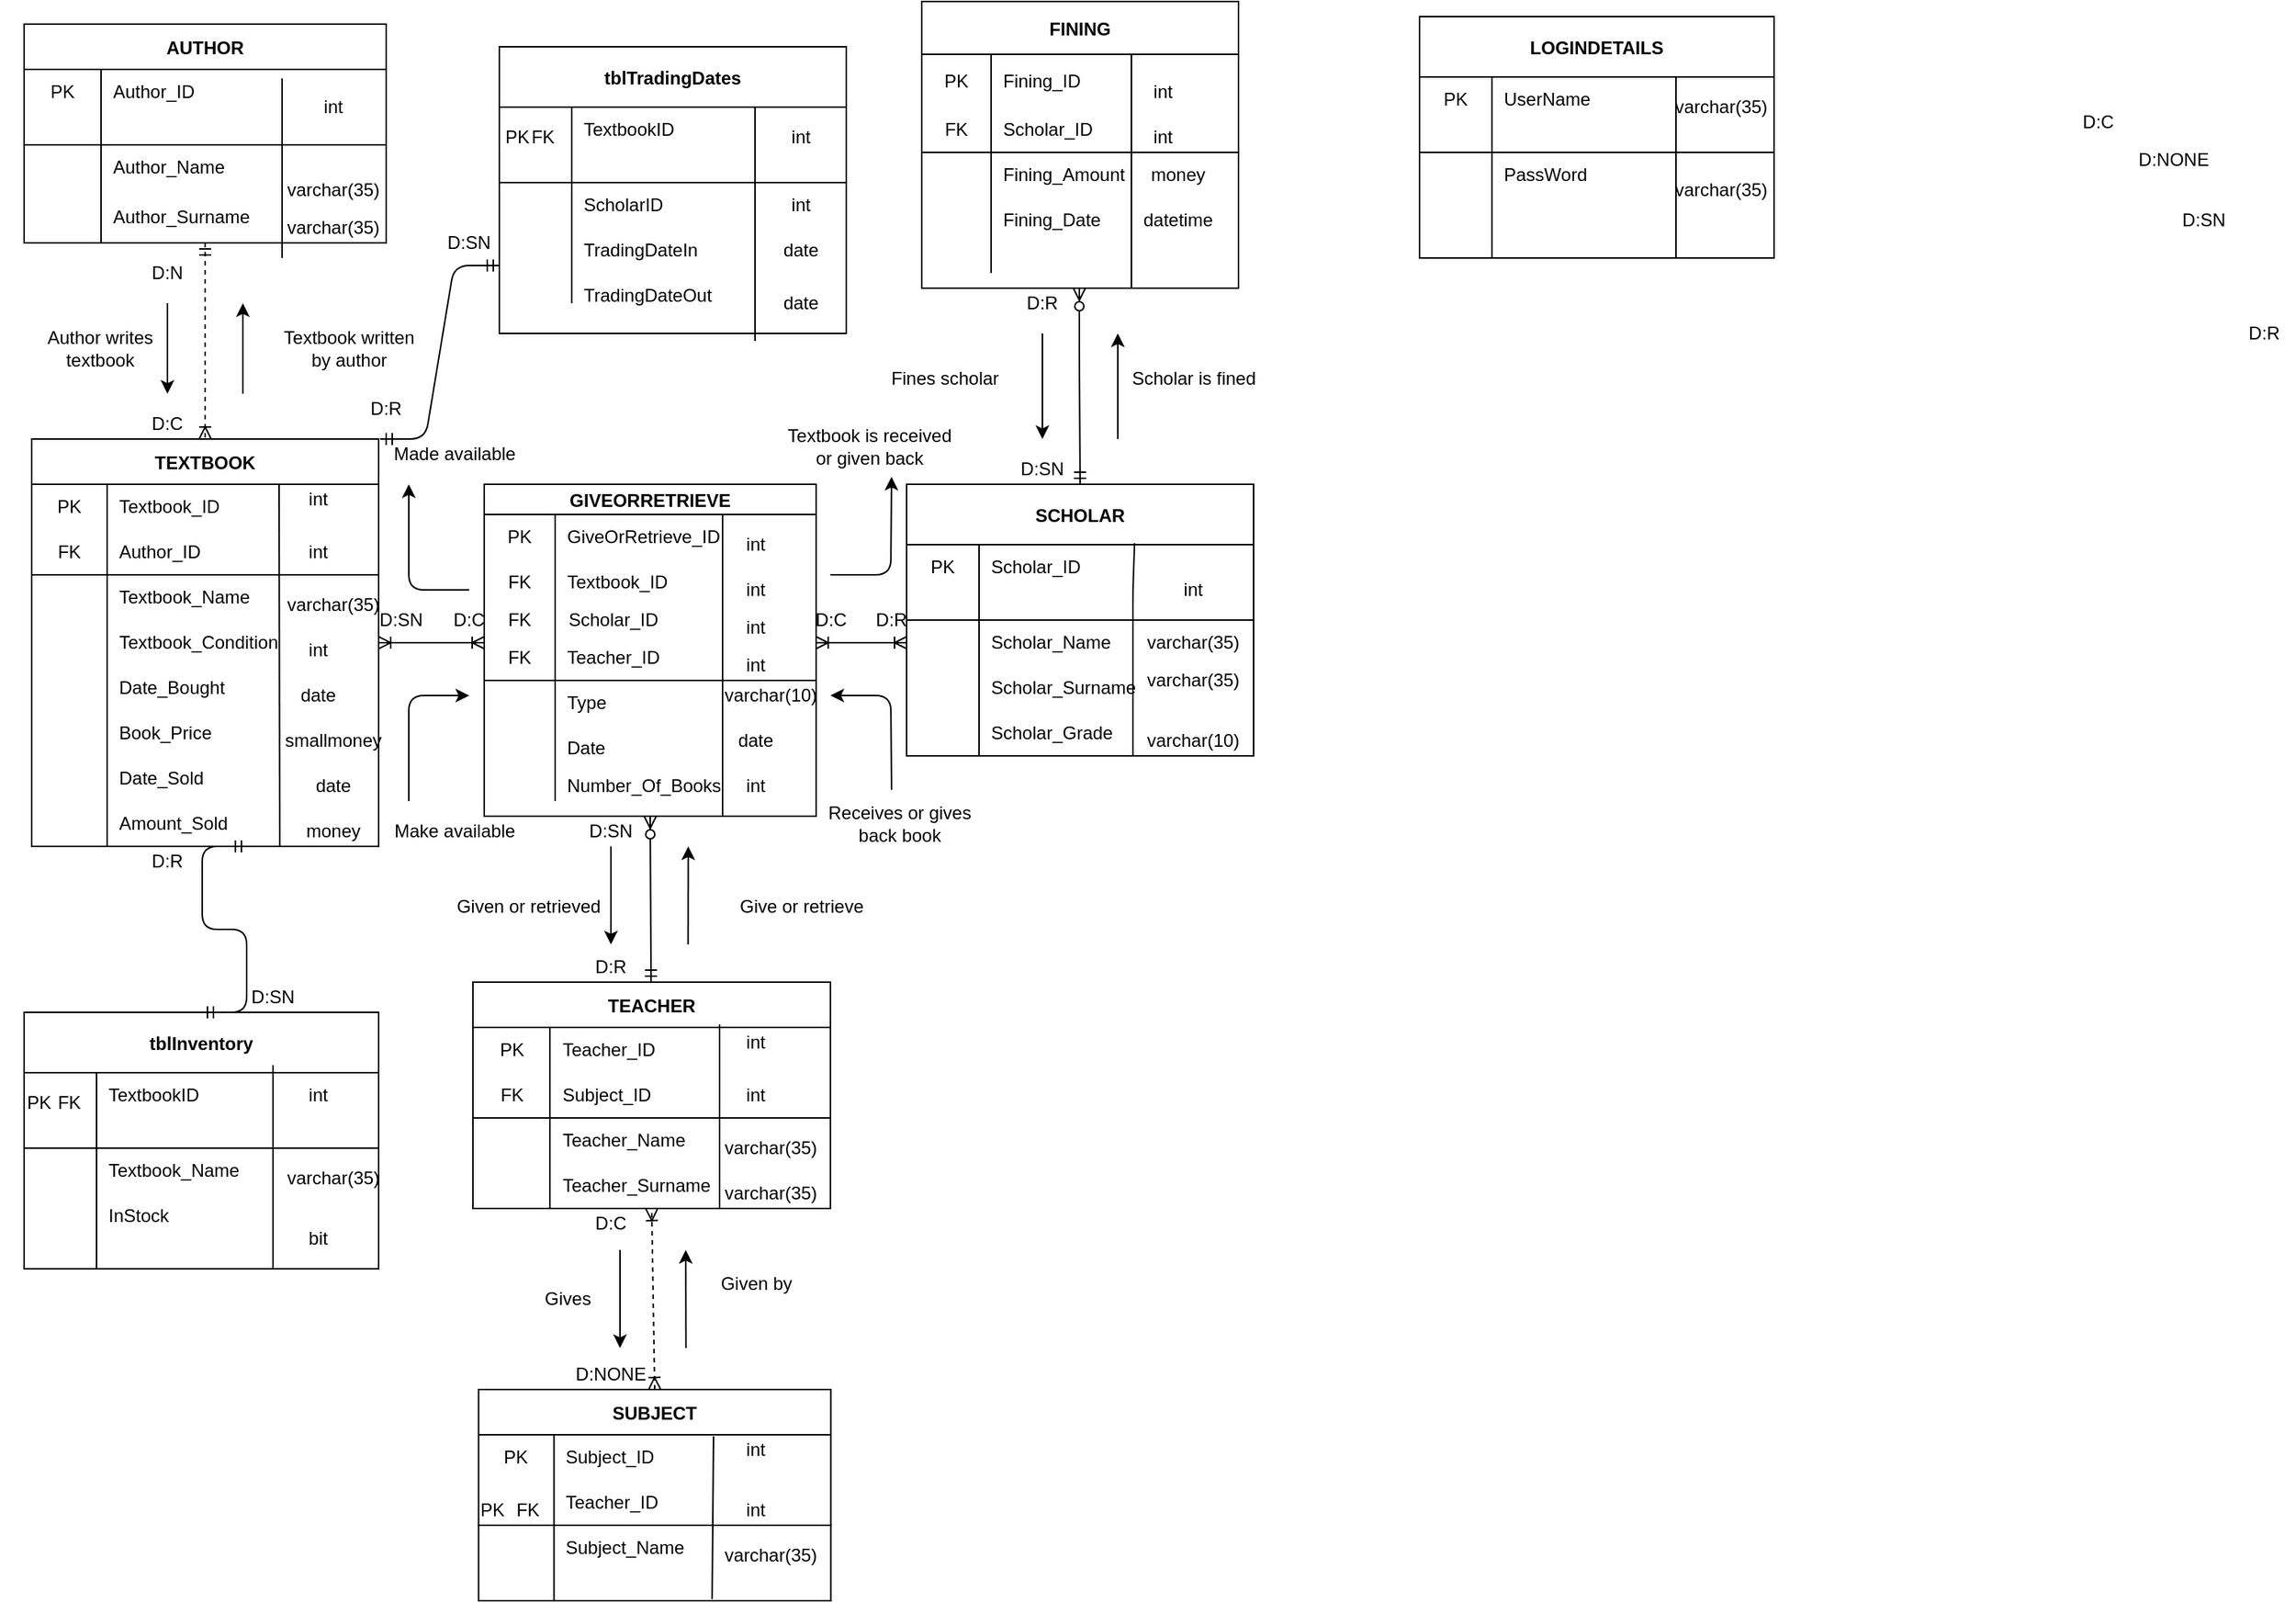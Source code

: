 <mxfile version="13.9.9" type="device"><diagram id="C5RBs43oDa-KdzZeNtuy" name="Page-1"><mxGraphModel dx="1662" dy="822" grid="1" gridSize="10" guides="1" tooltips="1" connect="1" arrows="1" fold="1" page="1" pageScale="1" pageWidth="827" pageHeight="1169" math="0" shadow="0"><root><mxCell id="WIyWlLk6GJQsqaUBKTNV-0"/><mxCell id="WIyWlLk6GJQsqaUBKTNV-1" parent="WIyWlLk6GJQsqaUBKTNV-0"/><mxCell id="FM71I4-CRf5J4Zqj56-O-197" value="TEXTBOOK" style="shape=table;startSize=30;container=1;collapsible=0;childLayout=tableLayout;fixedRows=1;rowLines=0;fontStyle=1;align=center;pointerEvents=1;" parent="WIyWlLk6GJQsqaUBKTNV-1" vertex="1"><mxGeometry x="30" y="320" width="230" height="270" as="geometry"/></mxCell><mxCell id="FM71I4-CRf5J4Zqj56-O-198" value="" style="shape=partialRectangle;html=1;whiteSpace=wrap;collapsible=0;dropTarget=0;pointerEvents=1;fillColor=none;top=0;left=0;bottom=0;right=0;points=[[0,0.5],[1,0.5]];portConstraint=eastwest;" parent="FM71I4-CRf5J4Zqj56-O-197" vertex="1"><mxGeometry y="30" width="230" height="30" as="geometry"/></mxCell><mxCell id="FM71I4-CRf5J4Zqj56-O-199" value="PK" style="shape=partialRectangle;html=1;whiteSpace=wrap;connectable=0;fillColor=none;top=0;left=0;bottom=0;right=0;overflow=hidden;pointerEvents=1;" parent="FM71I4-CRf5J4Zqj56-O-198" vertex="1"><mxGeometry width="50" height="30" as="geometry"/></mxCell><mxCell id="FM71I4-CRf5J4Zqj56-O-200" value="Textbook_ID" style="shape=partialRectangle;html=1;whiteSpace=wrap;connectable=0;fillColor=none;top=0;left=0;bottom=0;right=0;align=left;spacingLeft=6;overflow=hidden;pointerEvents=1;" parent="FM71I4-CRf5J4Zqj56-O-198" vertex="1"><mxGeometry x="50" width="180" height="30" as="geometry"/></mxCell><mxCell id="FM71I4-CRf5J4Zqj56-O-201" value="" style="shape=partialRectangle;html=1;whiteSpace=wrap;collapsible=0;dropTarget=0;pointerEvents=1;fillColor=none;top=0;left=0;bottom=1;right=0;points=[[0,0.5],[1,0.5]];portConstraint=eastwest;" parent="FM71I4-CRf5J4Zqj56-O-197" vertex="1"><mxGeometry y="60" width="230" height="30" as="geometry"/></mxCell><mxCell id="FM71I4-CRf5J4Zqj56-O-202" value="FK" style="shape=partialRectangle;html=1;whiteSpace=wrap;connectable=0;fillColor=none;top=0;left=0;bottom=0;right=0;overflow=hidden;pointerEvents=1;" parent="FM71I4-CRf5J4Zqj56-O-201" vertex="1"><mxGeometry width="50" height="30" as="geometry"/></mxCell><mxCell id="FM71I4-CRf5J4Zqj56-O-203" value="Author_ID" style="shape=partialRectangle;html=1;whiteSpace=wrap;connectable=0;fillColor=none;top=0;left=0;bottom=0;right=0;align=left;spacingLeft=6;overflow=hidden;pointerEvents=1;" parent="FM71I4-CRf5J4Zqj56-O-201" vertex="1"><mxGeometry x="50" width="180" height="30" as="geometry"/></mxCell><mxCell id="FM71I4-CRf5J4Zqj56-O-204" value="" style="shape=partialRectangle;html=1;whiteSpace=wrap;collapsible=0;dropTarget=0;pointerEvents=1;fillColor=none;top=0;left=0;bottom=0;right=0;points=[[0,0.5],[1,0.5]];portConstraint=eastwest;" parent="FM71I4-CRf5J4Zqj56-O-197" vertex="1"><mxGeometry y="90" width="230" height="30" as="geometry"/></mxCell><mxCell id="FM71I4-CRf5J4Zqj56-O-205" value="" style="shape=partialRectangle;html=1;whiteSpace=wrap;connectable=0;fillColor=none;top=0;left=0;bottom=0;right=0;overflow=hidden;pointerEvents=1;" parent="FM71I4-CRf5J4Zqj56-O-204" vertex="1"><mxGeometry width="50" height="30" as="geometry"/></mxCell><mxCell id="FM71I4-CRf5J4Zqj56-O-206" value="&lt;div&gt;Textbook_Name&lt;/div&gt;" style="shape=partialRectangle;html=1;whiteSpace=wrap;connectable=0;fillColor=none;top=0;left=0;bottom=0;right=0;align=left;spacingLeft=6;overflow=hidden;pointerEvents=1;" parent="FM71I4-CRf5J4Zqj56-O-204" vertex="1"><mxGeometry x="50" width="180" height="30" as="geometry"/></mxCell><mxCell id="FM71I4-CRf5J4Zqj56-O-207" style="shape=partialRectangle;html=1;whiteSpace=wrap;collapsible=0;dropTarget=0;pointerEvents=1;fillColor=none;top=0;left=0;bottom=0;right=0;points=[[0,0.5],[1,0.5]];portConstraint=eastwest;" parent="FM71I4-CRf5J4Zqj56-O-197" vertex="1"><mxGeometry y="120" width="230" height="30" as="geometry"/></mxCell><mxCell id="FM71I4-CRf5J4Zqj56-O-208" style="shape=partialRectangle;html=1;whiteSpace=wrap;connectable=0;fillColor=none;top=0;left=0;bottom=0;right=0;overflow=hidden;pointerEvents=1;" parent="FM71I4-CRf5J4Zqj56-O-207" vertex="1"><mxGeometry width="50" height="30" as="geometry"/></mxCell><mxCell id="FM71I4-CRf5J4Zqj56-O-209" value="Textbook_Condition" style="shape=partialRectangle;html=1;whiteSpace=wrap;connectable=0;fillColor=none;top=0;left=0;bottom=0;right=0;align=left;spacingLeft=6;overflow=hidden;pointerEvents=1;" parent="FM71I4-CRf5J4Zqj56-O-207" vertex="1"><mxGeometry x="50" width="180" height="30" as="geometry"/></mxCell><mxCell id="FM71I4-CRf5J4Zqj56-O-210" style="shape=partialRectangle;html=1;whiteSpace=wrap;collapsible=0;dropTarget=0;pointerEvents=1;fillColor=none;top=0;left=0;bottom=0;right=0;points=[[0,0.5],[1,0.5]];portConstraint=eastwest;" parent="FM71I4-CRf5J4Zqj56-O-197" vertex="1"><mxGeometry y="150" width="230" height="30" as="geometry"/></mxCell><mxCell id="FM71I4-CRf5J4Zqj56-O-211" style="shape=partialRectangle;html=1;whiteSpace=wrap;connectable=0;fillColor=none;top=0;left=0;bottom=0;right=0;overflow=hidden;pointerEvents=1;" parent="FM71I4-CRf5J4Zqj56-O-210" vertex="1"><mxGeometry width="50" height="30" as="geometry"/></mxCell><mxCell id="FM71I4-CRf5J4Zqj56-O-212" value="Date_Bought" style="shape=partialRectangle;html=1;whiteSpace=wrap;connectable=0;fillColor=none;top=0;left=0;bottom=0;right=0;align=left;spacingLeft=6;overflow=hidden;pointerEvents=1;" parent="FM71I4-CRf5J4Zqj56-O-210" vertex="1"><mxGeometry x="50" width="180" height="30" as="geometry"/></mxCell><mxCell id="FM71I4-CRf5J4Zqj56-O-213" style="shape=partialRectangle;html=1;whiteSpace=wrap;collapsible=0;dropTarget=0;pointerEvents=1;fillColor=none;top=0;left=0;bottom=0;right=0;points=[[0,0.5],[1,0.5]];portConstraint=eastwest;" parent="FM71I4-CRf5J4Zqj56-O-197" vertex="1"><mxGeometry y="180" width="230" height="30" as="geometry"/></mxCell><mxCell id="FM71I4-CRf5J4Zqj56-O-214" style="shape=partialRectangle;html=1;whiteSpace=wrap;connectable=0;fillColor=none;top=0;left=0;bottom=0;right=0;overflow=hidden;pointerEvents=1;" parent="FM71I4-CRf5J4Zqj56-O-213" vertex="1"><mxGeometry width="50" height="30" as="geometry"/></mxCell><mxCell id="FM71I4-CRf5J4Zqj56-O-215" value="Book_Price" style="shape=partialRectangle;html=1;whiteSpace=wrap;connectable=0;fillColor=none;top=0;left=0;bottom=0;right=0;align=left;spacingLeft=6;overflow=hidden;pointerEvents=1;" parent="FM71I4-CRf5J4Zqj56-O-213" vertex="1"><mxGeometry x="50" width="180" height="30" as="geometry"/></mxCell><mxCell id="FM71I4-CRf5J4Zqj56-O-216" style="shape=partialRectangle;html=1;whiteSpace=wrap;collapsible=0;dropTarget=0;pointerEvents=1;fillColor=none;top=0;left=0;bottom=0;right=0;points=[[0,0.5],[1,0.5]];portConstraint=eastwest;" parent="FM71I4-CRf5J4Zqj56-O-197" vertex="1"><mxGeometry y="210" width="230" height="30" as="geometry"/></mxCell><mxCell id="FM71I4-CRf5J4Zqj56-O-217" style="shape=partialRectangle;html=1;whiteSpace=wrap;connectable=0;fillColor=none;top=0;left=0;bottom=0;right=0;overflow=hidden;pointerEvents=1;" parent="FM71I4-CRf5J4Zqj56-O-216" vertex="1"><mxGeometry width="50" height="30" as="geometry"/></mxCell><mxCell id="FM71I4-CRf5J4Zqj56-O-218" value="Date_Sold" style="shape=partialRectangle;html=1;whiteSpace=wrap;connectable=0;fillColor=none;top=0;left=0;bottom=0;right=0;align=left;spacingLeft=6;overflow=hidden;pointerEvents=1;" parent="FM71I4-CRf5J4Zqj56-O-216" vertex="1"><mxGeometry x="50" width="180" height="30" as="geometry"/></mxCell><mxCell id="FM71I4-CRf5J4Zqj56-O-219" style="shape=partialRectangle;html=1;whiteSpace=wrap;collapsible=0;dropTarget=0;pointerEvents=1;fillColor=none;top=0;left=0;bottom=0;right=0;points=[[0,0.5],[1,0.5]];portConstraint=eastwest;" parent="FM71I4-CRf5J4Zqj56-O-197" vertex="1"><mxGeometry y="240" width="230" height="30" as="geometry"/></mxCell><mxCell id="FM71I4-CRf5J4Zqj56-O-220" style="shape=partialRectangle;html=1;whiteSpace=wrap;connectable=0;fillColor=none;top=0;left=0;bottom=0;right=0;overflow=hidden;pointerEvents=1;" parent="FM71I4-CRf5J4Zqj56-O-219" vertex="1"><mxGeometry width="50" height="30" as="geometry"/></mxCell><mxCell id="FM71I4-CRf5J4Zqj56-O-221" value="Amount_Sold" style="shape=partialRectangle;html=1;whiteSpace=wrap;connectable=0;fillColor=none;top=0;left=0;bottom=0;right=0;align=left;spacingLeft=6;overflow=hidden;pointerEvents=1;" parent="FM71I4-CRf5J4Zqj56-O-219" vertex="1"><mxGeometry x="50" width="180" height="30" as="geometry"/></mxCell><mxCell id="FM71I4-CRf5J4Zqj56-O-222" value="" style="endArrow=none;html=1;exitX=0.715;exitY=0.983;exitDx=0;exitDy=0;exitPerimeter=0;entryX=0.713;entryY=0;entryDx=0;entryDy=0;entryPerimeter=0;" parent="FM71I4-CRf5J4Zqj56-O-197" source="FM71I4-CRf5J4Zqj56-O-219" target="FM71I4-CRf5J4Zqj56-O-198" edge="1"><mxGeometry width="50" height="50" relative="1" as="geometry"><mxPoint x="170" y="270" as="sourcePoint"/><mxPoint x="164" y="40" as="targetPoint"/></mxGeometry></mxCell><mxCell id="FM71I4-CRf5J4Zqj56-O-223" value="SCHOLAR" style="shape=table;startSize=40;container=1;collapsible=0;childLayout=tableLayout;fixedRows=1;rowLines=0;fontStyle=1;align=center;pointerEvents=1;" parent="WIyWlLk6GJQsqaUBKTNV-1" vertex="1"><mxGeometry x="610" y="350" width="230" height="180" as="geometry"/></mxCell><mxCell id="FM71I4-CRf5J4Zqj56-O-224" value="" style="shape=partialRectangle;html=1;whiteSpace=wrap;collapsible=0;dropTarget=0;pointerEvents=1;fillColor=none;top=0;left=0;bottom=0;right=0;points=[[0,0.5],[1,0.5]];portConstraint=eastwest;" parent="FM71I4-CRf5J4Zqj56-O-223" vertex="1"><mxGeometry y="40" width="230" height="30" as="geometry"/></mxCell><mxCell id="FM71I4-CRf5J4Zqj56-O-225" value="PK" style="shape=partialRectangle;html=1;whiteSpace=wrap;connectable=0;fillColor=none;top=0;left=0;bottom=0;right=0;overflow=hidden;pointerEvents=1;" parent="FM71I4-CRf5J4Zqj56-O-224" vertex="1"><mxGeometry width="48" height="30" as="geometry"/></mxCell><mxCell id="FM71I4-CRf5J4Zqj56-O-226" value="Scholar_ID" style="shape=partialRectangle;html=1;whiteSpace=wrap;connectable=0;fillColor=none;top=0;left=0;bottom=0;right=0;align=left;spacingLeft=6;overflow=hidden;pointerEvents=1;" parent="FM71I4-CRf5J4Zqj56-O-224" vertex="1"><mxGeometry x="48" width="182" height="30" as="geometry"/></mxCell><mxCell id="FM71I4-CRf5J4Zqj56-O-227" value="" style="shape=partialRectangle;html=1;whiteSpace=wrap;collapsible=0;dropTarget=0;pointerEvents=1;fillColor=none;top=0;left=0;bottom=1;right=0;points=[[0,0.5],[1,0.5]];portConstraint=eastwest;" parent="FM71I4-CRf5J4Zqj56-O-223" vertex="1"><mxGeometry y="70" width="230" height="20" as="geometry"/></mxCell><mxCell id="FM71I4-CRf5J4Zqj56-O-228" value="" style="shape=partialRectangle;html=1;whiteSpace=wrap;connectable=0;fillColor=none;top=0;left=0;bottom=0;right=0;overflow=hidden;pointerEvents=1;" parent="FM71I4-CRf5J4Zqj56-O-227" vertex="1"><mxGeometry width="48" height="20" as="geometry"/></mxCell><mxCell id="FM71I4-CRf5J4Zqj56-O-229" value="" style="shape=partialRectangle;html=1;whiteSpace=wrap;connectable=0;fillColor=none;top=0;left=0;bottom=0;right=0;align=left;spacingLeft=6;overflow=hidden;pointerEvents=1;" parent="FM71I4-CRf5J4Zqj56-O-227" vertex="1"><mxGeometry x="48" width="182" height="20" as="geometry"/></mxCell><mxCell id="FM71I4-CRf5J4Zqj56-O-230" value="" style="shape=partialRectangle;html=1;whiteSpace=wrap;collapsible=0;dropTarget=0;pointerEvents=1;fillColor=none;top=0;left=0;bottom=0;right=0;points=[[0,0.5],[1,0.5]];portConstraint=eastwest;" parent="FM71I4-CRf5J4Zqj56-O-223" vertex="1"><mxGeometry y="90" width="230" height="30" as="geometry"/></mxCell><mxCell id="FM71I4-CRf5J4Zqj56-O-231" value="" style="shape=partialRectangle;html=1;whiteSpace=wrap;connectable=0;fillColor=none;top=0;left=0;bottom=0;right=0;overflow=hidden;pointerEvents=1;" parent="FM71I4-CRf5J4Zqj56-O-230" vertex="1"><mxGeometry width="48" height="30" as="geometry"/></mxCell><mxCell id="FM71I4-CRf5J4Zqj56-O-232" value="Scholar_Name" style="shape=partialRectangle;html=1;whiteSpace=wrap;connectable=0;fillColor=none;top=0;left=0;bottom=0;right=0;align=left;spacingLeft=6;overflow=hidden;pointerEvents=1;" parent="FM71I4-CRf5J4Zqj56-O-230" vertex="1"><mxGeometry x="48" width="182" height="30" as="geometry"/></mxCell><mxCell id="FM71I4-CRf5J4Zqj56-O-233" style="shape=partialRectangle;html=1;whiteSpace=wrap;collapsible=0;dropTarget=0;pointerEvents=1;fillColor=none;top=0;left=0;bottom=0;right=0;points=[[0,0.5],[1,0.5]];portConstraint=eastwest;" parent="FM71I4-CRf5J4Zqj56-O-223" vertex="1"><mxGeometry y="120" width="230" height="30" as="geometry"/></mxCell><mxCell id="FM71I4-CRf5J4Zqj56-O-234" style="shape=partialRectangle;html=1;whiteSpace=wrap;connectable=0;fillColor=none;top=0;left=0;bottom=0;right=0;overflow=hidden;pointerEvents=1;" parent="FM71I4-CRf5J4Zqj56-O-233" vertex="1"><mxGeometry width="48" height="30" as="geometry"/></mxCell><mxCell id="FM71I4-CRf5J4Zqj56-O-235" value="Scholar_Surname" style="shape=partialRectangle;html=1;whiteSpace=wrap;connectable=0;fillColor=none;top=0;left=0;bottom=0;right=0;align=left;spacingLeft=6;overflow=hidden;pointerEvents=1;" parent="FM71I4-CRf5J4Zqj56-O-233" vertex="1"><mxGeometry x="48" width="182" height="30" as="geometry"/></mxCell><mxCell id="FM71I4-CRf5J4Zqj56-O-236" style="shape=partialRectangle;html=1;whiteSpace=wrap;collapsible=0;dropTarget=0;pointerEvents=1;fillColor=none;top=0;left=0;bottom=0;right=0;points=[[0,0.5],[1,0.5]];portConstraint=eastwest;" parent="FM71I4-CRf5J4Zqj56-O-223" vertex="1"><mxGeometry y="150" width="230" height="30" as="geometry"/></mxCell><mxCell id="FM71I4-CRf5J4Zqj56-O-237" style="shape=partialRectangle;html=1;whiteSpace=wrap;connectable=0;fillColor=none;top=0;left=0;bottom=0;right=0;overflow=hidden;pointerEvents=1;" parent="FM71I4-CRf5J4Zqj56-O-236" vertex="1"><mxGeometry width="48" height="30" as="geometry"/></mxCell><mxCell id="FM71I4-CRf5J4Zqj56-O-238" value="Scholar_Grade" style="shape=partialRectangle;html=1;whiteSpace=wrap;connectable=0;fillColor=none;top=0;left=0;bottom=0;right=0;align=left;spacingLeft=6;overflow=hidden;pointerEvents=1;" parent="FM71I4-CRf5J4Zqj56-O-236" vertex="1"><mxGeometry x="48" width="182" height="30" as="geometry"/></mxCell><mxCell id="FM71I4-CRf5J4Zqj56-O-239" value="GIVEORRETRIEVE" style="shape=table;startSize=20;container=1;collapsible=0;childLayout=tableLayout;fixedRows=1;rowLines=0;fontStyle=1;align=center;pointerEvents=1;" parent="WIyWlLk6GJQsqaUBKTNV-1" vertex="1"><mxGeometry x="330" y="350" width="220" height="220" as="geometry"/></mxCell><mxCell id="FM71I4-CRf5J4Zqj56-O-240" value="" style="shape=partialRectangle;html=1;whiteSpace=wrap;collapsible=0;dropTarget=0;pointerEvents=1;fillColor=none;top=0;left=0;bottom=0;right=0;points=[[0,0.5],[1,0.5]];portConstraint=eastwest;" parent="FM71I4-CRf5J4Zqj56-O-239" vertex="1"><mxGeometry y="20" width="220" height="30" as="geometry"/></mxCell><mxCell id="FM71I4-CRf5J4Zqj56-O-241" value="PK" style="shape=partialRectangle;html=1;whiteSpace=wrap;connectable=0;fillColor=none;top=0;left=0;bottom=0;right=0;overflow=hidden;pointerEvents=1;" parent="FM71I4-CRf5J4Zqj56-O-240" vertex="1"><mxGeometry width="47" height="30" as="geometry"/></mxCell><mxCell id="FM71I4-CRf5J4Zqj56-O-242" value="GiveOrRetrieve_ID" style="shape=partialRectangle;html=1;whiteSpace=wrap;connectable=0;fillColor=none;top=0;left=0;bottom=0;right=0;align=left;spacingLeft=6;overflow=hidden;pointerEvents=1;" parent="FM71I4-CRf5J4Zqj56-O-240" vertex="1"><mxGeometry x="47" width="173" height="30" as="geometry"/></mxCell><mxCell id="FM71I4-CRf5J4Zqj56-O-243" style="shape=partialRectangle;html=1;whiteSpace=wrap;collapsible=0;dropTarget=0;pointerEvents=1;fillColor=none;top=0;left=0;bottom=0;right=0;points=[[0,0.5],[1,0.5]];portConstraint=eastwest;" parent="FM71I4-CRf5J4Zqj56-O-239" vertex="1"><mxGeometry y="50" width="220" height="30" as="geometry"/></mxCell><mxCell id="FM71I4-CRf5J4Zqj56-O-244" value="FK" style="shape=partialRectangle;html=1;whiteSpace=wrap;connectable=0;fillColor=none;top=0;left=0;bottom=0;right=0;overflow=hidden;pointerEvents=1;" parent="FM71I4-CRf5J4Zqj56-O-243" vertex="1"><mxGeometry width="47" height="30" as="geometry"/></mxCell><mxCell id="FM71I4-CRf5J4Zqj56-O-245" value="Textbook_ID" style="shape=partialRectangle;html=1;whiteSpace=wrap;connectable=0;fillColor=none;top=0;left=0;bottom=0;right=0;align=left;spacingLeft=6;overflow=hidden;pointerEvents=1;" parent="FM71I4-CRf5J4Zqj56-O-243" vertex="1"><mxGeometry x="47" width="173" height="30" as="geometry"/></mxCell><mxCell id="FM71I4-CRf5J4Zqj56-O-246" value="" style="shape=partialRectangle;html=1;whiteSpace=wrap;collapsible=0;dropTarget=0;pointerEvents=1;fillColor=none;top=0;left=0;bottom=1;right=0;points=[[0,0.5],[1,0.5]];portConstraint=eastwest;" parent="FM71I4-CRf5J4Zqj56-O-239" vertex="1"><mxGeometry y="80" width="220" height="50" as="geometry"/></mxCell><mxCell id="FM71I4-CRf5J4Zqj56-O-247" value="" style="shape=partialRectangle;html=1;whiteSpace=wrap;connectable=0;fillColor=none;top=0;left=0;bottom=0;right=0;overflow=hidden;pointerEvents=1;" parent="FM71I4-CRf5J4Zqj56-O-246" vertex="1"><mxGeometry width="47" height="50" as="geometry"/></mxCell><mxCell id="FM71I4-CRf5J4Zqj56-O-248" value="" style="shape=partialRectangle;html=1;whiteSpace=wrap;connectable=0;fillColor=none;top=0;left=0;bottom=0;right=0;align=left;spacingLeft=6;overflow=hidden;pointerEvents=1;" parent="FM71I4-CRf5J4Zqj56-O-246" vertex="1"><mxGeometry x="47" width="173" height="50" as="geometry"/></mxCell><mxCell id="FM71I4-CRf5J4Zqj56-O-249" style="shape=partialRectangle;html=1;whiteSpace=wrap;collapsible=0;dropTarget=0;pointerEvents=1;fillColor=none;top=0;left=0;bottom=0;right=0;points=[[0,0.5],[1,0.5]];portConstraint=eastwest;" parent="FM71I4-CRf5J4Zqj56-O-239" vertex="1"><mxGeometry y="130" width="220" height="30" as="geometry"/></mxCell><mxCell id="FM71I4-CRf5J4Zqj56-O-250" style="shape=partialRectangle;html=1;whiteSpace=wrap;connectable=0;fillColor=none;top=0;left=0;bottom=0;right=0;overflow=hidden;pointerEvents=1;" parent="FM71I4-CRf5J4Zqj56-O-249" vertex="1"><mxGeometry width="47" height="30" as="geometry"/></mxCell><mxCell id="FM71I4-CRf5J4Zqj56-O-251" value="Type" style="shape=partialRectangle;html=1;whiteSpace=wrap;connectable=0;fillColor=none;top=0;left=0;bottom=0;right=0;align=left;spacingLeft=6;overflow=hidden;pointerEvents=1;" parent="FM71I4-CRf5J4Zqj56-O-249" vertex="1"><mxGeometry x="47" width="173" height="30" as="geometry"/></mxCell><mxCell id="FM71I4-CRf5J4Zqj56-O-252" value="" style="shape=partialRectangle;html=1;whiteSpace=wrap;collapsible=0;dropTarget=0;pointerEvents=1;fillColor=none;top=0;left=0;bottom=0;right=0;points=[[0,0.5],[1,0.5]];portConstraint=eastwest;" parent="FM71I4-CRf5J4Zqj56-O-239" vertex="1"><mxGeometry y="160" width="220" height="30" as="geometry"/></mxCell><mxCell id="FM71I4-CRf5J4Zqj56-O-253" value="" style="shape=partialRectangle;html=1;whiteSpace=wrap;connectable=0;fillColor=none;top=0;left=0;bottom=0;right=0;overflow=hidden;pointerEvents=1;" parent="FM71I4-CRf5J4Zqj56-O-252" vertex="1"><mxGeometry width="47" height="30" as="geometry"/></mxCell><mxCell id="FM71I4-CRf5J4Zqj56-O-254" value="Date" style="shape=partialRectangle;html=1;whiteSpace=wrap;connectable=0;fillColor=none;top=0;left=0;bottom=0;right=0;align=left;spacingLeft=6;overflow=hidden;pointerEvents=1;" parent="FM71I4-CRf5J4Zqj56-O-252" vertex="1"><mxGeometry x="47" width="173" height="30" as="geometry"/></mxCell><mxCell id="FM71I4-CRf5J4Zqj56-O-255" value="" style="endArrow=none;html=1;" parent="FM71I4-CRf5J4Zqj56-O-239" edge="1"><mxGeometry width="50" height="50" relative="1" as="geometry"><mxPoint x="158" y="220" as="sourcePoint"/><mxPoint x="158" y="20" as="targetPoint"/></mxGeometry></mxCell><mxCell id="FM71I4-CRf5J4Zqj56-O-256" style="shape=partialRectangle;html=1;whiteSpace=wrap;collapsible=0;dropTarget=0;pointerEvents=1;fillColor=none;top=0;left=0;bottom=0;right=0;points=[[0,0.5],[1,0.5]];portConstraint=eastwest;" parent="FM71I4-CRf5J4Zqj56-O-239" vertex="1"><mxGeometry y="190" width="220" height="20" as="geometry"/></mxCell><mxCell id="FM71I4-CRf5J4Zqj56-O-257" style="shape=partialRectangle;html=1;whiteSpace=wrap;connectable=0;fillColor=none;top=0;left=0;bottom=0;right=0;overflow=hidden;pointerEvents=1;" parent="FM71I4-CRf5J4Zqj56-O-256" vertex="1"><mxGeometry width="47" height="20" as="geometry"/></mxCell><mxCell id="FM71I4-CRf5J4Zqj56-O-258" value="Number_Of_Books" style="shape=partialRectangle;html=1;whiteSpace=wrap;connectable=0;fillColor=none;top=0;left=0;bottom=0;right=0;align=left;spacingLeft=6;overflow=hidden;pointerEvents=1;" parent="FM71I4-CRf5J4Zqj56-O-256" vertex="1"><mxGeometry x="47" width="173" height="20" as="geometry"/></mxCell><mxCell id="FM71I4-CRf5J4Zqj56-O-259" value="TEACHER" style="shape=table;startSize=30;container=1;collapsible=0;childLayout=tableLayout;fixedRows=1;rowLines=0;fontStyle=1;align=center;pointerEvents=1;" parent="WIyWlLk6GJQsqaUBKTNV-1" vertex="1"><mxGeometry x="322.5" y="680" width="237" height="150" as="geometry"/></mxCell><mxCell id="FM71I4-CRf5J4Zqj56-O-260" value="" style="shape=partialRectangle;html=1;whiteSpace=wrap;collapsible=0;dropTarget=0;pointerEvents=1;fillColor=none;top=0;left=0;bottom=0;right=0;points=[[0,0.5],[1,0.5]];portConstraint=eastwest;" parent="FM71I4-CRf5J4Zqj56-O-259" vertex="1"><mxGeometry y="30" width="237" height="30" as="geometry"/></mxCell><mxCell id="FM71I4-CRf5J4Zqj56-O-261" value="PK" style="shape=partialRectangle;html=1;whiteSpace=wrap;connectable=0;fillColor=none;top=0;left=0;bottom=0;right=0;overflow=hidden;pointerEvents=1;" parent="FM71I4-CRf5J4Zqj56-O-260" vertex="1"><mxGeometry width="51" height="30" as="geometry"/></mxCell><mxCell id="FM71I4-CRf5J4Zqj56-O-262" value="Teacher_ID" style="shape=partialRectangle;html=1;whiteSpace=wrap;connectable=0;fillColor=none;top=0;left=0;bottom=0;right=0;align=left;spacingLeft=6;overflow=hidden;pointerEvents=1;" parent="FM71I4-CRf5J4Zqj56-O-260" vertex="1"><mxGeometry x="51" width="186" height="30" as="geometry"/></mxCell><mxCell id="FM71I4-CRf5J4Zqj56-O-263" value="" style="shape=partialRectangle;html=1;whiteSpace=wrap;collapsible=0;dropTarget=0;pointerEvents=1;fillColor=none;top=0;left=0;bottom=1;right=0;points=[[0,0.5],[1,0.5]];portConstraint=eastwest;" parent="FM71I4-CRf5J4Zqj56-O-259" vertex="1"><mxGeometry y="60" width="237" height="30" as="geometry"/></mxCell><mxCell id="FM71I4-CRf5J4Zqj56-O-264" value="FK" style="shape=partialRectangle;html=1;whiteSpace=wrap;connectable=0;fillColor=none;top=0;left=0;bottom=0;right=0;overflow=hidden;pointerEvents=1;" parent="FM71I4-CRf5J4Zqj56-O-263" vertex="1"><mxGeometry width="51" height="30" as="geometry"/></mxCell><mxCell id="FM71I4-CRf5J4Zqj56-O-265" value="Subject_ID" style="shape=partialRectangle;html=1;whiteSpace=wrap;connectable=0;fillColor=none;top=0;left=0;bottom=0;right=0;align=left;spacingLeft=6;overflow=hidden;pointerEvents=1;" parent="FM71I4-CRf5J4Zqj56-O-263" vertex="1"><mxGeometry x="51" width="186" height="30" as="geometry"/></mxCell><mxCell id="FM71I4-CRf5J4Zqj56-O-266" value="" style="shape=partialRectangle;html=1;whiteSpace=wrap;collapsible=0;dropTarget=0;pointerEvents=1;fillColor=none;top=0;left=0;bottom=0;right=0;points=[[0,0.5],[1,0.5]];portConstraint=eastwest;" parent="FM71I4-CRf5J4Zqj56-O-259" vertex="1"><mxGeometry y="90" width="237" height="30" as="geometry"/></mxCell><mxCell id="FM71I4-CRf5J4Zqj56-O-267" value="" style="shape=partialRectangle;html=1;whiteSpace=wrap;connectable=0;fillColor=none;top=0;left=0;bottom=0;right=0;overflow=hidden;pointerEvents=1;" parent="FM71I4-CRf5J4Zqj56-O-266" vertex="1"><mxGeometry width="51" height="30" as="geometry"/></mxCell><mxCell id="FM71I4-CRf5J4Zqj56-O-268" value="Teacher_Name" style="shape=partialRectangle;html=1;whiteSpace=wrap;connectable=0;fillColor=none;top=0;left=0;bottom=0;right=0;align=left;spacingLeft=6;overflow=hidden;pointerEvents=1;" parent="FM71I4-CRf5J4Zqj56-O-266" vertex="1"><mxGeometry x="51" width="186" height="30" as="geometry"/></mxCell><mxCell id="FM71I4-CRf5J4Zqj56-O-269" style="shape=partialRectangle;html=1;whiteSpace=wrap;collapsible=0;dropTarget=0;pointerEvents=1;fillColor=none;top=0;left=0;bottom=0;right=0;points=[[0,0.5],[1,0.5]];portConstraint=eastwest;" parent="FM71I4-CRf5J4Zqj56-O-259" vertex="1"><mxGeometry y="120" width="237" height="30" as="geometry"/></mxCell><mxCell id="FM71I4-CRf5J4Zqj56-O-270" style="shape=partialRectangle;html=1;whiteSpace=wrap;connectable=0;fillColor=none;top=0;left=0;bottom=0;right=0;overflow=hidden;pointerEvents=1;" parent="FM71I4-CRf5J4Zqj56-O-269" vertex="1"><mxGeometry width="51" height="30" as="geometry"/></mxCell><mxCell id="FM71I4-CRf5J4Zqj56-O-271" value="Teacher_Surname" style="shape=partialRectangle;html=1;whiteSpace=wrap;connectable=0;fillColor=none;top=0;left=0;bottom=0;right=0;align=left;spacingLeft=6;overflow=hidden;pointerEvents=1;" parent="FM71I4-CRf5J4Zqj56-O-269" vertex="1"><mxGeometry x="51" width="186" height="30" as="geometry"/></mxCell><mxCell id="FM71I4-CRf5J4Zqj56-O-273" value="FINING" style="shape=table;startSize=35;container=1;collapsible=0;childLayout=tableLayout;fixedRows=1;rowLines=0;fontStyle=1;align=center;pointerEvents=1;" parent="WIyWlLk6GJQsqaUBKTNV-1" vertex="1"><mxGeometry x="620" y="30" width="210" height="190" as="geometry"/></mxCell><mxCell id="FM71I4-CRf5J4Zqj56-O-274" value="" style="shape=partialRectangle;html=1;whiteSpace=wrap;collapsible=0;dropTarget=0;pointerEvents=1;fillColor=none;top=0;left=0;bottom=0;right=0;points=[[0,0.5],[1,0.5]];portConstraint=eastwest;" parent="FM71I4-CRf5J4Zqj56-O-273" vertex="1"><mxGeometry y="35" width="210" height="35" as="geometry"/></mxCell><mxCell id="FM71I4-CRf5J4Zqj56-O-275" value="PK" style="shape=partialRectangle;html=1;whiteSpace=wrap;connectable=0;fillColor=none;top=0;left=0;bottom=0;right=0;overflow=hidden;pointerEvents=1;" parent="FM71I4-CRf5J4Zqj56-O-274" vertex="1"><mxGeometry width="46" height="35" as="geometry"/></mxCell><mxCell id="FM71I4-CRf5J4Zqj56-O-276" value="Fining_ID" style="shape=partialRectangle;html=1;whiteSpace=wrap;connectable=0;fillColor=none;top=0;left=0;bottom=0;right=0;align=left;spacingLeft=6;overflow=hidden;pointerEvents=1;" parent="FM71I4-CRf5J4Zqj56-O-274" vertex="1"><mxGeometry x="46" width="164" height="35" as="geometry"/></mxCell><mxCell id="FM71I4-CRf5J4Zqj56-O-277" value="" style="shape=partialRectangle;html=1;whiteSpace=wrap;collapsible=0;dropTarget=0;pointerEvents=1;fillColor=none;top=0;left=0;bottom=1;right=0;points=[[0,0.5],[1,0.5]];portConstraint=eastwest;" parent="FM71I4-CRf5J4Zqj56-O-273" vertex="1"><mxGeometry y="70" width="210" height="30" as="geometry"/></mxCell><mxCell id="FM71I4-CRf5J4Zqj56-O-278" value="FK" style="shape=partialRectangle;html=1;whiteSpace=wrap;connectable=0;fillColor=none;top=0;left=0;bottom=0;right=0;overflow=hidden;pointerEvents=1;" parent="FM71I4-CRf5J4Zqj56-O-277" vertex="1"><mxGeometry width="46" height="30" as="geometry"/></mxCell><mxCell id="FM71I4-CRf5J4Zqj56-O-279" value="Scholar_ID" style="shape=partialRectangle;html=1;whiteSpace=wrap;connectable=0;fillColor=none;top=0;left=0;bottom=0;right=0;align=left;spacingLeft=6;overflow=hidden;pointerEvents=1;" parent="FM71I4-CRf5J4Zqj56-O-277" vertex="1"><mxGeometry x="46" width="164" height="30" as="geometry"/></mxCell><mxCell id="FM71I4-CRf5J4Zqj56-O-280" value="" style="shape=partialRectangle;html=1;whiteSpace=wrap;collapsible=0;dropTarget=0;pointerEvents=1;fillColor=none;top=0;left=0;bottom=0;right=0;points=[[0,0.5],[1,0.5]];portConstraint=eastwest;" parent="FM71I4-CRf5J4Zqj56-O-273" vertex="1"><mxGeometry y="100" width="210" height="30" as="geometry"/></mxCell><mxCell id="FM71I4-CRf5J4Zqj56-O-281" value="" style="shape=partialRectangle;html=1;whiteSpace=wrap;connectable=0;fillColor=none;top=0;left=0;bottom=0;right=0;overflow=hidden;pointerEvents=1;" parent="FM71I4-CRf5J4Zqj56-O-280" vertex="1"><mxGeometry width="46" height="30" as="geometry"/></mxCell><mxCell id="FM71I4-CRf5J4Zqj56-O-282" value="Fining_Amount" style="shape=partialRectangle;html=1;whiteSpace=wrap;connectable=0;fillColor=none;top=0;left=0;bottom=0;right=0;align=left;spacingLeft=6;overflow=hidden;pointerEvents=1;" parent="FM71I4-CRf5J4Zqj56-O-280" vertex="1"><mxGeometry x="46" width="164" height="30" as="geometry"/></mxCell><mxCell id="FM71I4-CRf5J4Zqj56-O-283" style="shape=partialRectangle;html=1;whiteSpace=wrap;collapsible=0;dropTarget=0;pointerEvents=1;fillColor=none;top=0;left=0;bottom=0;right=0;points=[[0,0.5],[1,0.5]];portConstraint=eastwest;" parent="FM71I4-CRf5J4Zqj56-O-273" vertex="1"><mxGeometry y="130" width="210" height="30" as="geometry"/></mxCell><mxCell id="FM71I4-CRf5J4Zqj56-O-284" style="shape=partialRectangle;html=1;whiteSpace=wrap;connectable=0;fillColor=none;top=0;left=0;bottom=0;right=0;overflow=hidden;pointerEvents=1;" parent="FM71I4-CRf5J4Zqj56-O-283" vertex="1"><mxGeometry width="46" height="30" as="geometry"/></mxCell><mxCell id="FM71I4-CRf5J4Zqj56-O-285" value="Fining_Date" style="shape=partialRectangle;html=1;whiteSpace=wrap;connectable=0;fillColor=none;top=0;left=0;bottom=0;right=0;align=left;spacingLeft=6;overflow=hidden;pointerEvents=1;" parent="FM71I4-CRf5J4Zqj56-O-283" vertex="1"><mxGeometry x="46" width="164" height="30" as="geometry"/></mxCell><mxCell id="FM71I4-CRf5J4Zqj56-O-286" style="shape=partialRectangle;html=1;whiteSpace=wrap;collapsible=0;dropTarget=0;pointerEvents=1;fillColor=none;top=0;left=0;bottom=0;right=0;points=[[0,0.5],[1,0.5]];portConstraint=eastwest;" parent="FM71I4-CRf5J4Zqj56-O-273" vertex="1"><mxGeometry y="160" width="210" height="20" as="geometry"/></mxCell><mxCell id="FM71I4-CRf5J4Zqj56-O-287" value="" style="shape=partialRectangle;html=1;whiteSpace=wrap;connectable=0;fillColor=none;top=0;left=0;bottom=0;right=0;overflow=hidden;pointerEvents=1;" parent="FM71I4-CRf5J4Zqj56-O-286" vertex="1"><mxGeometry width="46" height="20" as="geometry"/></mxCell><mxCell id="FM71I4-CRf5J4Zqj56-O-288" value="" style="shape=partialRectangle;html=1;whiteSpace=wrap;connectable=0;fillColor=none;top=0;left=0;bottom=0;right=0;align=left;spacingLeft=6;overflow=hidden;pointerEvents=1;" parent="FM71I4-CRf5J4Zqj56-O-286" vertex="1"><mxGeometry x="46" width="164" height="20" as="geometry"/></mxCell><mxCell id="FM71I4-CRf5J4Zqj56-O-289" style="rounded=0;orthogonalLoop=1;jettySize=auto;html=1;exitX=0.5;exitY=0;exitDx=0;exitDy=0;entryX=0.5;entryY=1;entryDx=0;entryDy=0;dashed=1;startArrow=ERoneToMany;startFill=0;endArrow=ERoneToMany;endFill=0;" parent="WIyWlLk6GJQsqaUBKTNV-1" source="FM71I4-CRf5J4Zqj56-O-290" target="FM71I4-CRf5J4Zqj56-O-259" edge="1"><mxGeometry relative="1" as="geometry"/></mxCell><mxCell id="FM71I4-CRf5J4Zqj56-O-290" value="SUBJECT" style="shape=table;startSize=30;container=1;collapsible=0;childLayout=tableLayout;fixedRows=1;rowLines=0;fontStyle=1;align=center;pointerEvents=1;" parent="WIyWlLk6GJQsqaUBKTNV-1" vertex="1"><mxGeometry x="326.25" y="950" width="233.5" height="140" as="geometry"/></mxCell><mxCell id="FM71I4-CRf5J4Zqj56-O-291" value="" style="shape=partialRectangle;html=1;whiteSpace=wrap;collapsible=0;dropTarget=0;pointerEvents=1;fillColor=none;top=0;left=0;bottom=0;right=0;points=[[0,0.5],[1,0.5]];portConstraint=eastwest;" parent="FM71I4-CRf5J4Zqj56-O-290" vertex="1"><mxGeometry y="30" width="233.5" height="30" as="geometry"/></mxCell><mxCell id="FM71I4-CRf5J4Zqj56-O-292" value="PK" style="shape=partialRectangle;html=1;whiteSpace=wrap;connectable=0;fillColor=none;top=0;left=0;bottom=0;right=0;overflow=hidden;pointerEvents=1;" parent="FM71I4-CRf5J4Zqj56-O-291" vertex="1"><mxGeometry width="50" height="30" as="geometry"/></mxCell><mxCell id="FM71I4-CRf5J4Zqj56-O-293" value="Subject_ID" style="shape=partialRectangle;html=1;whiteSpace=wrap;connectable=0;fillColor=none;top=0;left=0;bottom=0;right=0;align=left;spacingLeft=6;overflow=hidden;pointerEvents=1;" parent="FM71I4-CRf5J4Zqj56-O-291" vertex="1"><mxGeometry x="50" width="184" height="30" as="geometry"/></mxCell><mxCell id="FM71I4-CRf5J4Zqj56-O-294" value="" style="shape=partialRectangle;html=1;whiteSpace=wrap;collapsible=0;dropTarget=0;pointerEvents=1;fillColor=none;top=0;left=0;bottom=1;right=0;points=[[0,0.5],[1,0.5]];portConstraint=eastwest;" parent="FM71I4-CRf5J4Zqj56-O-290" vertex="1"><mxGeometry y="60" width="233.5" height="30" as="geometry"/></mxCell><mxCell id="FM71I4-CRf5J4Zqj56-O-295" value="" style="shape=partialRectangle;html=1;whiteSpace=wrap;connectable=0;fillColor=none;top=0;left=0;bottom=0;right=0;overflow=hidden;pointerEvents=1;" parent="FM71I4-CRf5J4Zqj56-O-294" vertex="1"><mxGeometry width="50" height="30" as="geometry"/></mxCell><mxCell id="FM71I4-CRf5J4Zqj56-O-296" value="Teacher_ID" style="shape=partialRectangle;html=1;whiteSpace=wrap;connectable=0;fillColor=none;top=0;left=0;bottom=0;right=0;align=left;spacingLeft=6;overflow=hidden;pointerEvents=1;" parent="FM71I4-CRf5J4Zqj56-O-294" vertex="1"><mxGeometry x="50" width="184" height="30" as="geometry"/></mxCell><mxCell id="P7Ntk_j5AcNgnx3RgO5K-1" value="" style="shape=partialRectangle;html=1;whiteSpace=wrap;collapsible=0;dropTarget=0;pointerEvents=1;fillColor=none;top=0;left=0;bottom=0;right=0;points=[[0,0.5],[1,0.5]];portConstraint=eastwest;" parent="FM71I4-CRf5J4Zqj56-O-290" vertex="1"><mxGeometry y="90" width="233.5" height="30" as="geometry"/></mxCell><mxCell id="P7Ntk_j5AcNgnx3RgO5K-2" value="" style="shape=partialRectangle;html=1;whiteSpace=wrap;connectable=0;fillColor=none;top=0;left=0;bottom=0;right=0;overflow=hidden;pointerEvents=1;" parent="P7Ntk_j5AcNgnx3RgO5K-1" vertex="1"><mxGeometry width="50" height="30" as="geometry"/></mxCell><mxCell id="P7Ntk_j5AcNgnx3RgO5K-3" value="Subject_Name" style="shape=partialRectangle;html=1;whiteSpace=wrap;connectable=0;fillColor=none;top=0;left=0;bottom=0;right=0;align=left;spacingLeft=6;overflow=hidden;pointerEvents=1;" parent="P7Ntk_j5AcNgnx3RgO5K-1" vertex="1"><mxGeometry x="50" width="184" height="30" as="geometry"/></mxCell><mxCell id="FM71I4-CRf5J4Zqj56-O-297" value="" style="shape=partialRectangle;html=1;whiteSpace=wrap;collapsible=0;dropTarget=0;pointerEvents=1;fillColor=none;top=0;left=0;bottom=0;right=0;points=[[0,0.5],[1,0.5]];portConstraint=eastwest;" parent="FM71I4-CRf5J4Zqj56-O-290" vertex="1"><mxGeometry y="120" width="233.5" height="20" as="geometry"/></mxCell><mxCell id="FM71I4-CRf5J4Zqj56-O-298" value="" style="shape=partialRectangle;html=1;whiteSpace=wrap;connectable=0;fillColor=none;top=0;left=0;bottom=0;right=0;overflow=hidden;pointerEvents=1;" parent="FM71I4-CRf5J4Zqj56-O-297" vertex="1"><mxGeometry width="50" height="20" as="geometry"/></mxCell><mxCell id="FM71I4-CRf5J4Zqj56-O-299" value="" style="shape=partialRectangle;html=1;whiteSpace=wrap;connectable=0;fillColor=none;top=0;left=0;bottom=0;right=0;align=left;spacingLeft=6;overflow=hidden;pointerEvents=1;" parent="FM71I4-CRf5J4Zqj56-O-297" vertex="1"><mxGeometry x="50" width="184" height="20" as="geometry"/></mxCell><mxCell id="FM71I4-CRf5J4Zqj56-O-340" value="" style="endArrow=none;html=1;entryX=0.667;entryY=0.033;entryDx=0;entryDy=0;entryPerimeter=0;exitX=0.663;exitY=0.95;exitDx=0;exitDy=0;exitPerimeter=0;" parent="FM71I4-CRf5J4Zqj56-O-290" source="FM71I4-CRf5J4Zqj56-O-297" target="FM71I4-CRf5J4Zqj56-O-291" edge="1"><mxGeometry width="50" height="50" relative="1" as="geometry"><mxPoint x="155.75" y="130" as="sourcePoint"/><mxPoint x="153.75" y="60" as="targetPoint"/></mxGeometry></mxCell><mxCell id="FM71I4-CRf5J4Zqj56-O-300" style="rounded=0;orthogonalLoop=1;jettySize=auto;html=1;exitX=0.5;exitY=1;exitDx=0;exitDy=0;entryX=0.5;entryY=0;entryDx=0;entryDy=0;endArrow=ERoneToMany;endFill=0;startArrow=ERmandOne;startFill=0;dashed=1;" parent="WIyWlLk6GJQsqaUBKTNV-1" source="FM71I4-CRf5J4Zqj56-O-301" target="FM71I4-CRf5J4Zqj56-O-197" edge="1"><mxGeometry relative="1" as="geometry"/></mxCell><mxCell id="FM71I4-CRf5J4Zqj56-O-301" value="AUTHOR" style="shape=table;startSize=30;container=1;collapsible=0;childLayout=tableLayout;fixedRows=1;rowLines=0;fontStyle=1;align=center;pointerEvents=1;" parent="WIyWlLk6GJQsqaUBKTNV-1" vertex="1"><mxGeometry x="25" y="45" width="240" height="145" as="geometry"/></mxCell><mxCell id="FM71I4-CRf5J4Zqj56-O-302" value="" style="shape=partialRectangle;html=1;whiteSpace=wrap;collapsible=0;dropTarget=0;pointerEvents=1;fillColor=none;top=0;left=0;bottom=0;right=0;points=[[0,0.5],[1,0.5]];portConstraint=eastwest;" parent="FM71I4-CRf5J4Zqj56-O-301" vertex="1"><mxGeometry y="30" width="240" height="30" as="geometry"/></mxCell><mxCell id="FM71I4-CRf5J4Zqj56-O-303" value="PK" style="shape=partialRectangle;html=1;whiteSpace=wrap;connectable=0;fillColor=none;top=0;left=0;bottom=0;right=0;overflow=hidden;pointerEvents=1;" parent="FM71I4-CRf5J4Zqj56-O-302" vertex="1"><mxGeometry width="51" height="30" as="geometry"/></mxCell><mxCell id="FM71I4-CRf5J4Zqj56-O-304" value="Author_ID" style="shape=partialRectangle;html=1;whiteSpace=wrap;connectable=0;fillColor=none;top=0;left=0;bottom=0;right=0;align=left;spacingLeft=6;overflow=hidden;pointerEvents=1;" parent="FM71I4-CRf5J4Zqj56-O-302" vertex="1"><mxGeometry x="51" width="189" height="30" as="geometry"/></mxCell><mxCell id="FM71I4-CRf5J4Zqj56-O-305" value="" style="shape=partialRectangle;html=1;whiteSpace=wrap;collapsible=0;dropTarget=0;pointerEvents=1;fillColor=none;top=0;left=0;bottom=1;right=0;points=[[0,0.5],[1,0.5]];portConstraint=eastwest;" parent="FM71I4-CRf5J4Zqj56-O-301" vertex="1"><mxGeometry y="60" width="240" height="20" as="geometry"/></mxCell><mxCell id="FM71I4-CRf5J4Zqj56-O-306" value="" style="shape=partialRectangle;html=1;whiteSpace=wrap;connectable=0;fillColor=none;top=0;left=0;bottom=0;right=0;overflow=hidden;pointerEvents=1;" parent="FM71I4-CRf5J4Zqj56-O-305" vertex="1"><mxGeometry width="51" height="20" as="geometry"/></mxCell><mxCell id="FM71I4-CRf5J4Zqj56-O-307" value="" style="shape=partialRectangle;html=1;whiteSpace=wrap;connectable=0;fillColor=none;top=0;left=0;bottom=0;right=0;align=left;spacingLeft=6;overflow=hidden;pointerEvents=1;" parent="FM71I4-CRf5J4Zqj56-O-305" vertex="1"><mxGeometry x="51" width="189" height="20" as="geometry"/></mxCell><mxCell id="FM71I4-CRf5J4Zqj56-O-308" value="" style="shape=partialRectangle;html=1;whiteSpace=wrap;collapsible=0;dropTarget=0;pointerEvents=1;fillColor=none;top=0;left=0;bottom=0;right=0;points=[[0,0.5],[1,0.5]];portConstraint=eastwest;" parent="FM71I4-CRf5J4Zqj56-O-301" vertex="1"><mxGeometry y="80" width="240" height="30" as="geometry"/></mxCell><mxCell id="FM71I4-CRf5J4Zqj56-O-309" value="" style="shape=partialRectangle;html=1;whiteSpace=wrap;connectable=0;fillColor=none;top=0;left=0;bottom=0;right=0;overflow=hidden;pointerEvents=1;" parent="FM71I4-CRf5J4Zqj56-O-308" vertex="1"><mxGeometry width="51" height="30" as="geometry"/></mxCell><mxCell id="FM71I4-CRf5J4Zqj56-O-310" value="Author_Name" style="shape=partialRectangle;html=1;whiteSpace=wrap;connectable=0;fillColor=none;top=0;left=0;bottom=0;right=0;align=left;spacingLeft=6;overflow=hidden;pointerEvents=1;" parent="FM71I4-CRf5J4Zqj56-O-308" vertex="1"><mxGeometry x="51" width="189" height="30" as="geometry"/></mxCell><mxCell id="FM71I4-CRf5J4Zqj56-O-311" style="shape=partialRectangle;html=1;whiteSpace=wrap;collapsible=0;dropTarget=0;pointerEvents=1;fillColor=none;top=0;left=0;bottom=0;right=0;points=[[0,0.5],[1,0.5]];portConstraint=eastwest;" parent="FM71I4-CRf5J4Zqj56-O-301" vertex="1"><mxGeometry y="110" width="240" height="35" as="geometry"/></mxCell><mxCell id="FM71I4-CRf5J4Zqj56-O-312" style="shape=partialRectangle;html=1;whiteSpace=wrap;connectable=0;fillColor=none;top=0;left=0;bottom=0;right=0;overflow=hidden;pointerEvents=1;" parent="FM71I4-CRf5J4Zqj56-O-311" vertex="1"><mxGeometry width="51" height="35" as="geometry"/></mxCell><mxCell id="FM71I4-CRf5J4Zqj56-O-313" value="Author_Surname" style="shape=partialRectangle;html=1;whiteSpace=wrap;connectable=0;fillColor=none;top=0;left=0;bottom=0;right=0;align=left;spacingLeft=6;overflow=hidden;pointerEvents=1;" parent="FM71I4-CRf5J4Zqj56-O-311" vertex="1"><mxGeometry x="51" width="189" height="35" as="geometry"/></mxCell><mxCell id="FM71I4-CRf5J4Zqj56-O-314" style="edgeStyle=orthogonalEdgeStyle;rounded=0;orthogonalLoop=1;jettySize=auto;html=1;exitX=1;exitY=0.5;exitDx=0;exitDy=0;entryX=0;entryY=0.5;entryDx=0;entryDy=0;endArrow=ERoneToMany;endFill=0;startArrow=ERoneToMany;startFill=0;" parent="WIyWlLk6GJQsqaUBKTNV-1" source="FM71I4-CRf5J4Zqj56-O-207" target="FM71I4-CRf5J4Zqj56-O-246" edge="1"><mxGeometry relative="1" as="geometry"/></mxCell><mxCell id="FM71I4-CRf5J4Zqj56-O-315" style="edgeStyle=orthogonalEdgeStyle;rounded=0;orthogonalLoop=1;jettySize=auto;html=1;exitX=1;exitY=0.5;exitDx=0;exitDy=0;entryX=0;entryY=0.5;entryDx=0;entryDy=0;endArrow=ERoneToMany;endFill=0;startArrow=ERoneToMany;startFill=0;" parent="WIyWlLk6GJQsqaUBKTNV-1" source="FM71I4-CRf5J4Zqj56-O-246" target="FM71I4-CRf5J4Zqj56-O-230" edge="1"><mxGeometry relative="1" as="geometry"/></mxCell><mxCell id="FM71I4-CRf5J4Zqj56-O-316" value="" style="endArrow=classic;html=1;" parent="WIyWlLk6GJQsqaUBKTNV-1" edge="1"><mxGeometry width="50" height="50" relative="1" as="geometry"><mxPoint x="600" y="552.5" as="sourcePoint"/><mxPoint x="559.5" y="490" as="targetPoint"/><Array as="points"><mxPoint x="599.5" y="490"/></Array></mxGeometry></mxCell><mxCell id="FM71I4-CRf5J4Zqj56-O-317" value="" style="endArrow=classic;html=1;" parent="WIyWlLk6GJQsqaUBKTNV-1" edge="1"><mxGeometry width="50" height="50" relative="1" as="geometry"><mxPoint x="559.5" y="410" as="sourcePoint"/><mxPoint x="600" y="345" as="targetPoint"/><Array as="points"><mxPoint x="599.5" y="410"/></Array></mxGeometry></mxCell><mxCell id="FM71I4-CRf5J4Zqj56-O-318" value="" style="endArrow=classic;html=1;strokeColor=#000000;" parent="WIyWlLk6GJQsqaUBKTNV-1" edge="1"><mxGeometry width="50" height="50" relative="1" as="geometry"><mxPoint x="750" y="320" as="sourcePoint"/><mxPoint x="750" y="250" as="targetPoint"/></mxGeometry></mxCell><mxCell id="FM71I4-CRf5J4Zqj56-O-319" value="" style="endArrow=classic;html=1;strokeColor=#000000;" parent="WIyWlLk6GJQsqaUBKTNV-1" edge="1"><mxGeometry width="50" height="50" relative="1" as="geometry"><mxPoint x="700" y="250" as="sourcePoint"/><mxPoint x="700" y="320" as="targetPoint"/><Array as="points"><mxPoint x="700" y="270"/></Array></mxGeometry></mxCell><mxCell id="FM71I4-CRf5J4Zqj56-O-320" value="" style="endArrow=classic;html=1;strokeColor=#000000;" parent="WIyWlLk6GJQsqaUBKTNV-1" edge="1"><mxGeometry width="50" height="50" relative="1" as="geometry"><mxPoint x="170" y="290" as="sourcePoint"/><mxPoint x="170" y="230" as="targetPoint"/></mxGeometry></mxCell><mxCell id="FM71I4-CRf5J4Zqj56-O-321" value="" style="endArrow=classic;html=1;strokeColor=#000000;" parent="WIyWlLk6GJQsqaUBKTNV-1" edge="1"><mxGeometry width="50" height="50" relative="1" as="geometry"><mxPoint x="120" y="230" as="sourcePoint"/><mxPoint x="120" y="290" as="targetPoint"/></mxGeometry></mxCell><mxCell id="FM71I4-CRf5J4Zqj56-O-322" value="" style="endArrow=classic;html=1;strokeColor=#000000;" parent="WIyWlLk6GJQsqaUBKTNV-1" edge="1"><mxGeometry width="50" height="50" relative="1" as="geometry"><mxPoint x="320" y="420" as="sourcePoint"/><mxPoint x="280" y="350" as="targetPoint"/><Array as="points"><mxPoint x="280" y="420"/></Array></mxGeometry></mxCell><mxCell id="FM71I4-CRf5J4Zqj56-O-323" value="" style="endArrow=classic;html=1;strokeColor=#000000;" parent="WIyWlLk6GJQsqaUBKTNV-1" edge="1"><mxGeometry width="50" height="50" relative="1" as="geometry"><mxPoint x="280" y="560" as="sourcePoint"/><mxPoint x="320" y="490" as="targetPoint"/><Array as="points"><mxPoint x="280" y="490"/></Array></mxGeometry></mxCell><mxCell id="FM71I4-CRf5J4Zqj56-O-324" value="" style="endArrow=classic;html=1;strokeColor=#000000;" parent="WIyWlLk6GJQsqaUBKTNV-1" edge="1"><mxGeometry width="50" height="50" relative="1" as="geometry"><mxPoint x="465.16" y="655" as="sourcePoint"/><mxPoint x="465.25" y="590" as="targetPoint"/></mxGeometry></mxCell><mxCell id="FM71I4-CRf5J4Zqj56-O-325" value="" style="endArrow=classic;html=1;strokeColor=#000000;" parent="WIyWlLk6GJQsqaUBKTNV-1" edge="1"><mxGeometry width="50" height="50" relative="1" as="geometry"><mxPoint x="414" y="590" as="sourcePoint"/><mxPoint x="414" y="655" as="targetPoint"/></mxGeometry></mxCell><mxCell id="FM71I4-CRf5J4Zqj56-O-326" value="" style="endArrow=classic;html=1;strokeColor=#000000;" parent="WIyWlLk6GJQsqaUBKTNV-1" edge="1"><mxGeometry width="50" height="50" relative="1" as="geometry"><mxPoint x="463.74" y="922.5" as="sourcePoint"/><mxPoint x="463.58" y="857.5" as="targetPoint"/></mxGeometry></mxCell><mxCell id="FM71I4-CRf5J4Zqj56-O-327" value="" style="endArrow=classic;html=1;strokeColor=#000000;" parent="WIyWlLk6GJQsqaUBKTNV-1" edge="1"><mxGeometry width="50" height="50" relative="1" as="geometry"><mxPoint x="420" y="857.5" as="sourcePoint"/><mxPoint x="420" y="922.5" as="targetPoint"/></mxGeometry></mxCell><mxCell id="FM71I4-CRf5J4Zqj56-O-328" value="&lt;div&gt;Textbook written&lt;/div&gt;&lt;div&gt; by author&lt;/div&gt;" style="text;html=1;align=center;verticalAlign=middle;resizable=0;points=[];autosize=1;strokeColor=none;" parent="WIyWlLk6GJQsqaUBKTNV-1" vertex="1"><mxGeometry x="190" y="245" width="100" height="30" as="geometry"/></mxCell><mxCell id="FM71I4-CRf5J4Zqj56-O-329" value="&lt;div&gt;Author writes &lt;br&gt;&lt;/div&gt;&lt;div&gt;textbook&lt;/div&gt;" style="text;html=1;align=center;verticalAlign=middle;resizable=0;points=[];autosize=1;strokeColor=none;" parent="WIyWlLk6GJQsqaUBKTNV-1" vertex="1"><mxGeometry x="30" y="245" width="90" height="30" as="geometry"/></mxCell><mxCell id="FM71I4-CRf5J4Zqj56-O-330" value="&lt;div&gt;Textbook is received&lt;/div&gt;&lt;div&gt;or given back&lt;br&gt;&lt;/div&gt;" style="text;html=1;align=center;verticalAlign=middle;resizable=0;points=[];autosize=1;strokeColor=none;" parent="WIyWlLk6GJQsqaUBKTNV-1" vertex="1"><mxGeometry x="520" y="310" width="130" height="30" as="geometry"/></mxCell><mxCell id="FM71I4-CRf5J4Zqj56-O-331" value="&lt;div&gt;Receives or gives&lt;/div&gt;&lt;div&gt;back book&lt;br&gt;&lt;/div&gt;" style="text;html=1;align=center;verticalAlign=middle;resizable=0;points=[];autosize=1;strokeColor=none;" parent="WIyWlLk6GJQsqaUBKTNV-1" vertex="1"><mxGeometry x="550" y="560" width="110" height="30" as="geometry"/></mxCell><mxCell id="FM71I4-CRf5J4Zqj56-O-332" value="Made available" style="text;html=1;align=center;verticalAlign=middle;resizable=0;points=[];autosize=1;strokeColor=none;" parent="WIyWlLk6GJQsqaUBKTNV-1" vertex="1"><mxGeometry x="260" y="320" width="100" height="20" as="geometry"/></mxCell><mxCell id="FM71I4-CRf5J4Zqj56-O-333" value="Make available" style="text;html=1;align=center;verticalAlign=middle;resizable=0;points=[];autosize=1;strokeColor=none;" parent="WIyWlLk6GJQsqaUBKTNV-1" vertex="1"><mxGeometry x="260" y="570" width="100" height="20" as="geometry"/></mxCell><mxCell id="FM71I4-CRf5J4Zqj56-O-334" value="Fines scholar" style="text;html=1;align=center;verticalAlign=middle;resizable=0;points=[];autosize=1;strokeColor=none;" parent="WIyWlLk6GJQsqaUBKTNV-1" vertex="1"><mxGeometry x="590" y="270" width="90" height="20" as="geometry"/></mxCell><mxCell id="FM71I4-CRf5J4Zqj56-O-335" value="Scholar is fined" style="text;html=1;align=center;verticalAlign=middle;resizable=0;points=[];autosize=1;strokeColor=none;" parent="WIyWlLk6GJQsqaUBKTNV-1" vertex="1"><mxGeometry x="750" y="270" width="100" height="20" as="geometry"/></mxCell><mxCell id="FM71I4-CRf5J4Zqj56-O-336" value="Give or retrieve" style="text;html=1;align=center;verticalAlign=middle;resizable=0;points=[];autosize=1;strokeColor=none;" parent="WIyWlLk6GJQsqaUBKTNV-1" vertex="1"><mxGeometry x="490" y="620" width="100" height="20" as="geometry"/></mxCell><mxCell id="FM71I4-CRf5J4Zqj56-O-337" value="&lt;div&gt;Given or retrieved&lt;/div&gt;" style="text;html=1;align=center;verticalAlign=middle;resizable=0;points=[];autosize=1;strokeColor=none;" parent="WIyWlLk6GJQsqaUBKTNV-1" vertex="1"><mxGeometry x="304" y="620" width="110" height="20" as="geometry"/></mxCell><mxCell id="FM71I4-CRf5J4Zqj56-O-338" value="&lt;div&gt;Gives&lt;/div&gt;" style="text;html=1;align=center;verticalAlign=middle;resizable=0;points=[];autosize=1;strokeColor=none;" parent="WIyWlLk6GJQsqaUBKTNV-1" vertex="1"><mxGeometry x="360" y="880" width="50" height="20" as="geometry"/></mxCell><mxCell id="FM71I4-CRf5J4Zqj56-O-339" value="Given by" style="text;html=1;align=center;verticalAlign=middle;resizable=0;points=[];autosize=1;strokeColor=none;" parent="WIyWlLk6GJQsqaUBKTNV-1" vertex="1"><mxGeometry x="480" y="870" width="60" height="20" as="geometry"/></mxCell><mxCell id="FM71I4-CRf5J4Zqj56-O-341" value="" style="endArrow=none;html=1;" parent="WIyWlLk6GJQsqaUBKTNV-1" edge="1"><mxGeometry width="50" height="50" relative="1" as="geometry"><mxPoint x="486" y="830" as="sourcePoint"/><mxPoint x="486" y="708" as="targetPoint"/></mxGeometry></mxCell><mxCell id="FM71I4-CRf5J4Zqj56-O-342" value="" style="endArrow=none;html=1;entryX=0.657;entryY=-0.033;entryDx=0;entryDy=0;entryPerimeter=0;" parent="WIyWlLk6GJQsqaUBKTNV-1" target="FM71I4-CRf5J4Zqj56-O-224" edge="1"><mxGeometry width="50" height="50" relative="1" as="geometry"><mxPoint x="760" y="530" as="sourcePoint"/><mxPoint x="761" y="395" as="targetPoint"/><Array as="points"><mxPoint x="760" y="420"/></Array></mxGeometry></mxCell><mxCell id="FM71I4-CRf5J4Zqj56-O-343" value="" style="endArrow=none;html=1;" parent="WIyWlLk6GJQsqaUBKTNV-1" edge="1"><mxGeometry width="50" height="50" relative="1" as="geometry"><mxPoint x="196" y="200" as="sourcePoint"/><mxPoint x="196" y="81" as="targetPoint"/></mxGeometry></mxCell><mxCell id="FM71I4-CRf5J4Zqj56-O-344" value="" style="endArrow=none;html=1;" parent="WIyWlLk6GJQsqaUBKTNV-1" edge="1"><mxGeometry width="50" height="50" relative="1" as="geometry"><mxPoint x="759" y="220" as="sourcePoint"/><mxPoint x="759" y="65" as="targetPoint"/><Array as="points"><mxPoint x="759" y="130"/><mxPoint x="759" y="120"/></Array></mxGeometry></mxCell><mxCell id="FM71I4-CRf5J4Zqj56-O-345" value="varchar(35)" style="text;html=1;strokeColor=none;fillColor=none;align=center;verticalAlign=middle;whiteSpace=wrap;rounded=0;" parent="WIyWlLk6GJQsqaUBKTNV-1" vertex="1"><mxGeometry x="210" y="145" width="40" height="20" as="geometry"/></mxCell><mxCell id="FM71I4-CRf5J4Zqj56-O-346" value="varchar(35)" style="text;html=1;strokeColor=none;fillColor=none;align=center;verticalAlign=middle;whiteSpace=wrap;rounded=0;" parent="WIyWlLk6GJQsqaUBKTNV-1" vertex="1"><mxGeometry x="210" y="170" width="40" height="20" as="geometry"/></mxCell><mxCell id="FM71I4-CRf5J4Zqj56-O-347" value="" style="text;html=1;strokeColor=none;fillColor=none;align=center;verticalAlign=middle;whiteSpace=wrap;rounded=0;" parent="WIyWlLk6GJQsqaUBKTNV-1" vertex="1"><mxGeometry x="210" y="390" width="40" height="20" as="geometry"/></mxCell><mxCell id="FM71I4-CRf5J4Zqj56-O-348" value="" style="text;html=1;strokeColor=none;fillColor=none;align=center;verticalAlign=middle;whiteSpace=wrap;rounded=0;" parent="WIyWlLk6GJQsqaUBKTNV-1" vertex="1"><mxGeometry x="210" y="360" width="40" height="20" as="geometry"/></mxCell><mxCell id="FM71I4-CRf5J4Zqj56-O-349" value="varchar(35)" style="text;html=1;strokeColor=none;fillColor=none;align=center;verticalAlign=middle;whiteSpace=wrap;rounded=0;" parent="WIyWlLk6GJQsqaUBKTNV-1" vertex="1"><mxGeometry x="210" y="420" width="40" height="20" as="geometry"/></mxCell><mxCell id="FM71I4-CRf5J4Zqj56-O-350" value="" style="text;html=1;strokeColor=none;fillColor=none;align=center;verticalAlign=middle;whiteSpace=wrap;rounded=0;" parent="WIyWlLk6GJQsqaUBKTNV-1" vertex="1"><mxGeometry x="210" y="450" width="40" height="20" as="geometry"/></mxCell><mxCell id="FM71I4-CRf5J4Zqj56-O-351" value="date" style="text;html=1;strokeColor=none;fillColor=none;align=center;verticalAlign=middle;whiteSpace=wrap;rounded=0;" parent="WIyWlLk6GJQsqaUBKTNV-1" vertex="1"><mxGeometry x="200" y="480" width="40" height="20" as="geometry"/></mxCell><mxCell id="FM71I4-CRf5J4Zqj56-O-352" value="smallmoney" style="text;html=1;strokeColor=none;fillColor=none;align=center;verticalAlign=middle;whiteSpace=wrap;rounded=0;" parent="WIyWlLk6GJQsqaUBKTNV-1" vertex="1"><mxGeometry x="210" y="510" width="40" height="20" as="geometry"/></mxCell><mxCell id="FM71I4-CRf5J4Zqj56-O-353" value="date" style="text;html=1;strokeColor=none;fillColor=none;align=center;verticalAlign=middle;whiteSpace=wrap;rounded=0;" parent="WIyWlLk6GJQsqaUBKTNV-1" vertex="1"><mxGeometry x="210" y="540" width="40" height="20" as="geometry"/></mxCell><mxCell id="FM71I4-CRf5J4Zqj56-O-354" value="money" style="text;html=1;strokeColor=none;fillColor=none;align=center;verticalAlign=middle;whiteSpace=wrap;rounded=0;" parent="WIyWlLk6GJQsqaUBKTNV-1" vertex="1"><mxGeometry x="210" y="570" width="40" height="20" as="geometry"/></mxCell><mxCell id="FM71I4-CRf5J4Zqj56-O-355" value="date" style="text;html=1;strokeColor=none;fillColor=none;align=center;verticalAlign=middle;whiteSpace=wrap;rounded=0;" parent="WIyWlLk6GJQsqaUBKTNV-1" vertex="1"><mxGeometry x="490" y="510" width="40" height="20" as="geometry"/></mxCell><mxCell id="FM71I4-CRf5J4Zqj56-O-356" value="int" style="text;html=1;strokeColor=none;fillColor=none;align=center;verticalAlign=middle;whiteSpace=wrap;rounded=0;" parent="WIyWlLk6GJQsqaUBKTNV-1" vertex="1"><mxGeometry x="490" y="540" width="40" height="20" as="geometry"/></mxCell><mxCell id="FM71I4-CRf5J4Zqj56-O-357" value="money" style="text;html=1;strokeColor=none;fillColor=none;align=center;verticalAlign=middle;whiteSpace=wrap;rounded=0;" parent="WIyWlLk6GJQsqaUBKTNV-1" vertex="1"><mxGeometry x="770" y="135" width="40" height="20" as="geometry"/></mxCell><mxCell id="FM71I4-CRf5J4Zqj56-O-358" value="datetime" style="text;html=1;strokeColor=none;fillColor=none;align=center;verticalAlign=middle;whiteSpace=wrap;rounded=0;" parent="WIyWlLk6GJQsqaUBKTNV-1" vertex="1"><mxGeometry x="770" y="165" width="40" height="20" as="geometry"/></mxCell><mxCell id="FM71I4-CRf5J4Zqj56-O-359" value="varchar(35)" style="text;html=1;strokeColor=none;fillColor=none;align=center;verticalAlign=middle;whiteSpace=wrap;rounded=0;" parent="WIyWlLk6GJQsqaUBKTNV-1" vertex="1"><mxGeometry x="780" y="445" width="40" height="20" as="geometry"/></mxCell><mxCell id="FM71I4-CRf5J4Zqj56-O-360" value="varchar(35)" style="text;html=1;strokeColor=none;fillColor=none;align=center;verticalAlign=middle;whiteSpace=wrap;rounded=0;" parent="WIyWlLk6GJQsqaUBKTNV-1" vertex="1"><mxGeometry x="780" y="470" width="40" height="20" as="geometry"/></mxCell><mxCell id="FM71I4-CRf5J4Zqj56-O-361" value="varchar(35)" style="text;html=1;strokeColor=none;fillColor=none;align=center;verticalAlign=middle;whiteSpace=wrap;rounded=0;" parent="WIyWlLk6GJQsqaUBKTNV-1" vertex="1"><mxGeometry x="500" y="780" width="40" height="20" as="geometry"/></mxCell><mxCell id="FM71I4-CRf5J4Zqj56-O-362" value="varchar(35)" style="text;html=1;strokeColor=none;fillColor=none;align=center;verticalAlign=middle;whiteSpace=wrap;rounded=0;" parent="WIyWlLk6GJQsqaUBKTNV-1" vertex="1"><mxGeometry x="500" y="1050" width="40" height="20" as="geometry"/></mxCell><mxCell id="FM71I4-CRf5J4Zqj56-O-363" value="FK" style="shape=partialRectangle;html=1;whiteSpace=wrap;connectable=0;fillColor=none;top=0;left=0;bottom=0;right=0;overflow=hidden;pointerEvents=1;" parent="WIyWlLk6GJQsqaUBKTNV-1" vertex="1"><mxGeometry x="330" y="425" width="47" height="30" as="geometry"/></mxCell><mxCell id="FM71I4-CRf5J4Zqj56-O-364" value="FK" style="shape=partialRectangle;html=1;whiteSpace=wrap;connectable=0;fillColor=none;top=0;left=0;bottom=0;right=0;overflow=hidden;pointerEvents=1;" parent="WIyWlLk6GJQsqaUBKTNV-1" vertex="1"><mxGeometry x="330" y="450" width="47" height="30" as="geometry"/></mxCell><mxCell id="FM71I4-CRf5J4Zqj56-O-365" value="Teacher_ID" style="shape=partialRectangle;html=1;whiteSpace=wrap;connectable=0;fillColor=none;top=0;left=0;bottom=0;right=0;align=left;spacingLeft=6;overflow=hidden;pointerEvents=1;" parent="WIyWlLk6GJQsqaUBKTNV-1" vertex="1"><mxGeometry x="377" y="450" width="177" height="30" as="geometry"/></mxCell><mxCell id="FM71I4-CRf5J4Zqj56-O-366" value="int" style="text;html=1;strokeColor=none;fillColor=none;align=center;verticalAlign=middle;whiteSpace=wrap;rounded=0;" parent="WIyWlLk6GJQsqaUBKTNV-1" vertex="1"><mxGeometry x="490" y="460" width="40" height="20" as="geometry"/></mxCell><mxCell id="FM71I4-CRf5J4Zqj56-O-367" value="Scholar_ID" style="shape=partialRectangle;html=1;whiteSpace=wrap;connectable=0;fillColor=none;top=0;left=0;bottom=0;right=0;align=left;spacingLeft=6;overflow=hidden;pointerEvents=1;" parent="WIyWlLk6GJQsqaUBKTNV-1" vertex="1"><mxGeometry x="378" y="425" width="172" height="30" as="geometry"/></mxCell><mxCell id="FM71I4-CRf5J4Zqj56-O-368" value="int" style="text;html=1;strokeColor=none;fillColor=none;align=center;verticalAlign=middle;whiteSpace=wrap;rounded=0;" parent="WIyWlLk6GJQsqaUBKTNV-1" vertex="1"><mxGeometry x="490" y="435" width="40" height="20" as="geometry"/></mxCell><mxCell id="FM71I4-CRf5J4Zqj56-O-369" value="int" style="text;html=1;strokeColor=none;fillColor=none;align=center;verticalAlign=middle;whiteSpace=wrap;rounded=0;" parent="WIyWlLk6GJQsqaUBKTNV-1" vertex="1"><mxGeometry x="210" y="90" width="40" height="20" as="geometry"/></mxCell><mxCell id="FM71I4-CRf5J4Zqj56-O-370" value="int" style="text;html=1;strokeColor=none;fillColor=none;align=center;verticalAlign=middle;whiteSpace=wrap;rounded=0;" parent="WIyWlLk6GJQsqaUBKTNV-1" vertex="1"><mxGeometry x="490" y="1020" width="40" height="20" as="geometry"/></mxCell><mxCell id="FM71I4-CRf5J4Zqj56-O-372" value="int" style="text;html=1;strokeColor=none;fillColor=none;align=center;verticalAlign=middle;whiteSpace=wrap;rounded=0;" parent="WIyWlLk6GJQsqaUBKTNV-1" vertex="1"><mxGeometry x="780" y="410" width="40" height="20" as="geometry"/></mxCell><mxCell id="FM71I4-CRf5J4Zqj56-O-373" value="int" style="text;html=1;strokeColor=none;fillColor=none;align=center;verticalAlign=middle;whiteSpace=wrap;rounded=0;" parent="WIyWlLk6GJQsqaUBKTNV-1" vertex="1"><mxGeometry x="200" y="450" width="40" height="20" as="geometry"/></mxCell><mxCell id="FM71I4-CRf5J4Zqj56-O-374" value="int" style="text;html=1;strokeColor=none;fillColor=none;align=center;verticalAlign=middle;whiteSpace=wrap;rounded=0;" parent="WIyWlLk6GJQsqaUBKTNV-1" vertex="1"><mxGeometry x="490" y="745" width="40" height="20" as="geometry"/></mxCell><mxCell id="FM71I4-CRf5J4Zqj56-O-375" value="int" style="text;html=1;strokeColor=none;fillColor=none;align=center;verticalAlign=middle;whiteSpace=wrap;rounded=0;" parent="WIyWlLk6GJQsqaUBKTNV-1" vertex="1"><mxGeometry x="200" y="385" width="40" height="20" as="geometry"/></mxCell><mxCell id="FM71I4-CRf5J4Zqj56-O-376" value="int" style="text;html=1;strokeColor=none;fillColor=none;align=center;verticalAlign=middle;whiteSpace=wrap;rounded=0;" parent="WIyWlLk6GJQsqaUBKTNV-1" vertex="1"><mxGeometry x="490" y="380" width="40" height="20" as="geometry"/></mxCell><mxCell id="FM71I4-CRf5J4Zqj56-O-377" value="int" style="text;html=1;strokeColor=none;fillColor=none;align=center;verticalAlign=middle;whiteSpace=wrap;rounded=0;" parent="WIyWlLk6GJQsqaUBKTNV-1" vertex="1"><mxGeometry x="760" y="110" width="40" height="20" as="geometry"/></mxCell><mxCell id="FM71I4-CRf5J4Zqj56-O-378" value="int" style="text;html=1;strokeColor=none;fillColor=none;align=center;verticalAlign=middle;whiteSpace=wrap;rounded=0;" parent="WIyWlLk6GJQsqaUBKTNV-1" vertex="1"><mxGeometry x="200" y="350" width="40" height="20" as="geometry"/></mxCell><mxCell id="FM71I4-CRf5J4Zqj56-O-379" value="int" style="text;html=1;strokeColor=none;fillColor=none;align=center;verticalAlign=middle;whiteSpace=wrap;rounded=0;" parent="WIyWlLk6GJQsqaUBKTNV-1" vertex="1"><mxGeometry x="490" y="410" width="40" height="20" as="geometry"/></mxCell><mxCell id="FM71I4-CRf5J4Zqj56-O-381" value="int" style="text;html=1;strokeColor=none;fillColor=none;align=center;verticalAlign=middle;whiteSpace=wrap;rounded=0;" parent="WIyWlLk6GJQsqaUBKTNV-1" vertex="1"><mxGeometry x="490" y="710" width="40" height="20" as="geometry"/></mxCell><mxCell id="FM71I4-CRf5J4Zqj56-O-382" value="int" style="text;html=1;strokeColor=none;fillColor=none;align=center;verticalAlign=middle;whiteSpace=wrap;rounded=0;" parent="WIyWlLk6GJQsqaUBKTNV-1" vertex="1"><mxGeometry x="760" y="80" width="40" height="20" as="geometry"/></mxCell><mxCell id="FM71I4-CRf5J4Zqj56-O-383" value="int" style="text;html=1;strokeColor=none;fillColor=none;align=center;verticalAlign=middle;whiteSpace=wrap;rounded=0;" parent="WIyWlLk6GJQsqaUBKTNV-1" vertex="1"><mxGeometry x="490" y="980" width="40" height="20" as="geometry"/></mxCell><mxCell id="FM71I4-CRf5J4Zqj56-O-384" value="varchar(10)" style="text;html=1;strokeColor=none;fillColor=none;align=center;verticalAlign=middle;whiteSpace=wrap;rounded=0;" parent="WIyWlLk6GJQsqaUBKTNV-1" vertex="1"><mxGeometry x="500" y="480" width="40" height="20" as="geometry"/></mxCell><mxCell id="FM71I4-CRf5J4Zqj56-O-385" value="varchar(10)" style="text;html=1;strokeColor=none;fillColor=none;align=center;verticalAlign=middle;whiteSpace=wrap;rounded=0;" parent="WIyWlLk6GJQsqaUBKTNV-1" vertex="1"><mxGeometry x="780" y="510" width="40" height="20" as="geometry"/></mxCell><mxCell id="FM71I4-CRf5J4Zqj56-O-386" value="varchar(35)" style="text;html=1;strokeColor=none;fillColor=none;align=center;verticalAlign=middle;whiteSpace=wrap;rounded=0;" parent="WIyWlLk6GJQsqaUBKTNV-1" vertex="1"><mxGeometry x="500" y="810" width="40" height="20" as="geometry"/></mxCell><mxCell id="FM71I4-CRf5J4Zqj56-O-387" value="D:NONE" style="text;html=1;strokeColor=none;fillColor=none;align=center;verticalAlign=middle;whiteSpace=wrap;rounded=0;" parent="WIyWlLk6GJQsqaUBKTNV-1" vertex="1"><mxGeometry x="1430" y="125" width="40" height="20" as="geometry"/></mxCell><mxCell id="FM71I4-CRf5J4Zqj56-O-388" value="D:R" style="text;html=1;strokeColor=none;fillColor=none;align=center;verticalAlign=middle;whiteSpace=wrap;rounded=0;" parent="WIyWlLk6GJQsqaUBKTNV-1" vertex="1"><mxGeometry x="1490" y="240" width="40" height="20" as="geometry"/></mxCell><mxCell id="FM71I4-CRf5J4Zqj56-O-389" value="D:C" style="text;html=1;strokeColor=none;fillColor=none;align=center;verticalAlign=middle;whiteSpace=wrap;rounded=0;" parent="WIyWlLk6GJQsqaUBKTNV-1" vertex="1"><mxGeometry x="1380" y="100" width="40" height="20" as="geometry"/></mxCell><mxCell id="FM71I4-CRf5J4Zqj56-O-390" value="D:SN" style="text;html=1;strokeColor=none;fillColor=none;align=center;verticalAlign=middle;whiteSpace=wrap;rounded=0;" parent="WIyWlLk6GJQsqaUBKTNV-1" vertex="1"><mxGeometry x="1450" y="165" width="40" height="20" as="geometry"/></mxCell><mxCell id="FM71I4-CRf5J4Zqj56-O-391" value="D:N" style="text;html=1;strokeColor=none;fillColor=none;align=center;verticalAlign=middle;whiteSpace=wrap;rounded=0;" parent="WIyWlLk6GJQsqaUBKTNV-1" vertex="1"><mxGeometry x="100" y="200" width="40" height="20" as="geometry"/></mxCell><mxCell id="FM71I4-CRf5J4Zqj56-O-393" value="" style="fontSize=12;html=1;endArrow=ERzeroToMany;startArrow=ERmandOne;entryX=0.5;entryY=1;entryDx=0;entryDy=0;" parent="WIyWlLk6GJQsqaUBKTNV-1" source="FM71I4-CRf5J4Zqj56-O-259" target="FM71I4-CRf5J4Zqj56-O-239" edge="1"><mxGeometry width="100" height="100" relative="1" as="geometry"><mxPoint x="650" y="790" as="sourcePoint"/><mxPoint x="710" y="600" as="targetPoint"/></mxGeometry></mxCell><mxCell id="FM71I4-CRf5J4Zqj56-O-395" value="D:R" style="text;html=1;strokeColor=none;fillColor=none;align=center;verticalAlign=middle;whiteSpace=wrap;rounded=0;fontSize=12;" parent="WIyWlLk6GJQsqaUBKTNV-1" vertex="1"><mxGeometry x="680" y="220" width="40" height="20" as="geometry"/></mxCell><mxCell id="FM71I4-CRf5J4Zqj56-O-396" value="D:SN" style="text;html=1;strokeColor=none;fillColor=none;align=center;verticalAlign=middle;whiteSpace=wrap;rounded=0;fontSize=12;" parent="WIyWlLk6GJQsqaUBKTNV-1" vertex="1"><mxGeometry x="680" y="330" width="40" height="20" as="geometry"/></mxCell><mxCell id="FM71I4-CRf5J4Zqj56-O-397" value="D:C" style="text;html=1;strokeColor=none;fillColor=none;align=center;verticalAlign=middle;whiteSpace=wrap;rounded=0;fontSize=12;" parent="WIyWlLk6GJQsqaUBKTNV-1" vertex="1"><mxGeometry x="310" y="430" width="20" height="20" as="geometry"/></mxCell><mxCell id="FM71I4-CRf5J4Zqj56-O-398" value="D:C" style="text;html=1;strokeColor=none;fillColor=none;align=center;verticalAlign=middle;whiteSpace=wrap;rounded=0;fontSize=12;" parent="WIyWlLk6GJQsqaUBKTNV-1" vertex="1"><mxGeometry x="550" y="430" width="20" height="20" as="geometry"/></mxCell><mxCell id="FM71I4-CRf5J4Zqj56-O-399" value="D:NONE" style="text;html=1;strokeColor=none;fillColor=none;align=center;verticalAlign=middle;whiteSpace=wrap;rounded=0;fontSize=12;" parent="WIyWlLk6GJQsqaUBKTNV-1" vertex="1"><mxGeometry x="394" y="930" width="40" height="20" as="geometry"/></mxCell><mxCell id="FM71I4-CRf5J4Zqj56-O-400" value="D:C" style="text;html=1;strokeColor=none;fillColor=none;align=center;verticalAlign=middle;whiteSpace=wrap;rounded=0;fontSize=12;" parent="WIyWlLk6GJQsqaUBKTNV-1" vertex="1"><mxGeometry x="394" y="830" width="40" height="20" as="geometry"/></mxCell><mxCell id="FM71I4-CRf5J4Zqj56-O-402" value="D:R" style="text;html=1;strokeColor=none;fillColor=none;align=center;verticalAlign=middle;whiteSpace=wrap;rounded=0;fontSize=12;" parent="WIyWlLk6GJQsqaUBKTNV-1" vertex="1"><mxGeometry x="590" y="430" width="20" height="20" as="geometry"/></mxCell><mxCell id="FM71I4-CRf5J4Zqj56-O-403" value="D:SN" style="text;html=1;strokeColor=none;fillColor=none;align=center;verticalAlign=middle;whiteSpace=wrap;rounded=0;fontSize=12;" parent="WIyWlLk6GJQsqaUBKTNV-1" vertex="1"><mxGeometry x="265" y="430" width="20" height="20" as="geometry"/></mxCell><mxCell id="FM71I4-CRf5J4Zqj56-O-404" value="D:SN" style="text;html=1;strokeColor=none;fillColor=none;align=center;verticalAlign=middle;whiteSpace=wrap;rounded=0;fontSize=12;" parent="WIyWlLk6GJQsqaUBKTNV-1" vertex="1"><mxGeometry x="394" y="570" width="40" height="20" as="geometry"/></mxCell><mxCell id="FM71I4-CRf5J4Zqj56-O-405" value="D:R" style="text;html=1;strokeColor=none;fillColor=none;align=center;verticalAlign=middle;whiteSpace=wrap;rounded=0;fontSize=12;" parent="WIyWlLk6GJQsqaUBKTNV-1" vertex="1"><mxGeometry x="394" y="660" width="40" height="20" as="geometry"/></mxCell><mxCell id="FM71I4-CRf5J4Zqj56-O-407" value="D:C" style="text;html=1;strokeColor=none;fillColor=none;align=center;verticalAlign=middle;whiteSpace=wrap;rounded=0;fontSize=12;" parent="WIyWlLk6GJQsqaUBKTNV-1" vertex="1"><mxGeometry x="100" y="300" width="40" height="20" as="geometry"/></mxCell><mxCell id="P7Ntk_j5AcNgnx3RgO5K-0" value="FK" style="shape=partialRectangle;html=1;whiteSpace=wrap;connectable=0;fillColor=none;top=0;left=0;bottom=0;right=0;overflow=hidden;pointerEvents=1;" parent="WIyWlLk6GJQsqaUBKTNV-1" vertex="1"><mxGeometry x="332" y="1015" width="54" height="30" as="geometry"/></mxCell><mxCell id="P7Ntk_j5AcNgnx3RgO5K-4" value="PK" style="shape=partialRectangle;html=1;whiteSpace=wrap;connectable=0;fillColor=none;top=0;left=0;bottom=0;right=0;overflow=hidden;pointerEvents=1;" parent="WIyWlLk6GJQsqaUBKTNV-1" vertex="1"><mxGeometry x="310" y="1015" width="51" height="30" as="geometry"/></mxCell><mxCell id="KLajdwcyr8pBS45IHZBE-1" value="" style="fontSize=12;html=1;endArrow=ERzeroToMany;startArrow=ERmandOne;exitX=0.5;exitY=0;exitDx=0;exitDy=0;" parent="WIyWlLk6GJQsqaUBKTNV-1" source="FM71I4-CRf5J4Zqj56-O-223" edge="1"><mxGeometry width="100" height="100" relative="1" as="geometry"><mxPoint x="724.5" y="320" as="sourcePoint"/><mxPoint x="724.5" y="220" as="targetPoint"/><Array as="points"><mxPoint x="724.5" y="270"/></Array></mxGeometry></mxCell><mxCell id="_-v9rD4ovULBTBwwzib9-1" value="tblInventory" style="shape=table;startSize=40;container=1;collapsible=0;childLayout=tableLayout;fixedRows=1;rowLines=0;fontStyle=1;align=center;pointerEvents=1;" parent="WIyWlLk6GJQsqaUBKTNV-1" vertex="1"><mxGeometry x="25" y="700" width="235" height="170" as="geometry"/></mxCell><mxCell id="_-v9rD4ovULBTBwwzib9-2" value="" style="shape=partialRectangle;html=1;whiteSpace=wrap;collapsible=0;dropTarget=0;pointerEvents=1;fillColor=none;top=0;left=0;bottom=0;right=0;points=[[0,0.5],[1,0.5]];portConstraint=eastwest;" parent="_-v9rD4ovULBTBwwzib9-1" vertex="1"><mxGeometry y="40" width="235" height="30" as="geometry"/></mxCell><mxCell id="_-v9rD4ovULBTBwwzib9-3" value="" style="shape=partialRectangle;html=1;whiteSpace=wrap;connectable=0;fillColor=none;top=0;left=0;bottom=0;right=0;overflow=hidden;pointerEvents=1;" parent="_-v9rD4ovULBTBwwzib9-2" vertex="1"><mxGeometry width="48" height="30" as="geometry"/></mxCell><mxCell id="_-v9rD4ovULBTBwwzib9-4" value="TextbookID" style="shape=partialRectangle;html=1;whiteSpace=wrap;connectable=0;fillColor=none;top=0;left=0;bottom=0;right=0;align=left;spacingLeft=6;overflow=hidden;pointerEvents=1;" parent="_-v9rD4ovULBTBwwzib9-2" vertex="1"><mxGeometry x="48" width="187" height="30" as="geometry"/></mxCell><mxCell id="_-v9rD4ovULBTBwwzib9-5" value="" style="shape=partialRectangle;html=1;whiteSpace=wrap;collapsible=0;dropTarget=0;pointerEvents=1;fillColor=none;top=0;left=0;bottom=1;right=0;points=[[0,0.5],[1,0.5]];portConstraint=eastwest;" parent="_-v9rD4ovULBTBwwzib9-1" vertex="1"><mxGeometry y="70" width="235" height="20" as="geometry"/></mxCell><mxCell id="_-v9rD4ovULBTBwwzib9-6" value="" style="shape=partialRectangle;html=1;whiteSpace=wrap;connectable=0;fillColor=none;top=0;left=0;bottom=0;right=0;overflow=hidden;pointerEvents=1;" parent="_-v9rD4ovULBTBwwzib9-5" vertex="1"><mxGeometry width="48" height="20" as="geometry"/></mxCell><mxCell id="_-v9rD4ovULBTBwwzib9-7" value="" style="shape=partialRectangle;html=1;whiteSpace=wrap;connectable=0;fillColor=none;top=0;left=0;bottom=0;right=0;align=left;spacingLeft=6;overflow=hidden;pointerEvents=1;" parent="_-v9rD4ovULBTBwwzib9-5" vertex="1"><mxGeometry x="48" width="187" height="20" as="geometry"/></mxCell><mxCell id="_-v9rD4ovULBTBwwzib9-8" value="" style="shape=partialRectangle;html=1;whiteSpace=wrap;collapsible=0;dropTarget=0;pointerEvents=1;fillColor=none;top=0;left=0;bottom=0;right=0;points=[[0,0.5],[1,0.5]];portConstraint=eastwest;" parent="_-v9rD4ovULBTBwwzib9-1" vertex="1"><mxGeometry y="90" width="235" height="30" as="geometry"/></mxCell><mxCell id="_-v9rD4ovULBTBwwzib9-9" value="" style="shape=partialRectangle;html=1;whiteSpace=wrap;connectable=0;fillColor=none;top=0;left=0;bottom=0;right=0;overflow=hidden;pointerEvents=1;" parent="_-v9rD4ovULBTBwwzib9-8" vertex="1"><mxGeometry width="48" height="30" as="geometry"/></mxCell><mxCell id="_-v9rD4ovULBTBwwzib9-10" value="Textbook_Name" style="shape=partialRectangle;html=1;whiteSpace=wrap;connectable=0;fillColor=none;top=0;left=0;bottom=0;right=0;align=left;spacingLeft=6;overflow=hidden;pointerEvents=1;" parent="_-v9rD4ovULBTBwwzib9-8" vertex="1"><mxGeometry x="48" width="187" height="30" as="geometry"/></mxCell><mxCell id="_-v9rD4ovULBTBwwzib9-11" style="shape=partialRectangle;html=1;whiteSpace=wrap;collapsible=0;dropTarget=0;pointerEvents=1;fillColor=none;top=0;left=0;bottom=0;right=0;points=[[0,0.5],[1,0.5]];portConstraint=eastwest;" parent="_-v9rD4ovULBTBwwzib9-1" vertex="1"><mxGeometry y="120" width="235" height="30" as="geometry"/></mxCell><mxCell id="_-v9rD4ovULBTBwwzib9-12" style="shape=partialRectangle;html=1;whiteSpace=wrap;connectable=0;fillColor=none;top=0;left=0;bottom=0;right=0;overflow=hidden;pointerEvents=1;" parent="_-v9rD4ovULBTBwwzib9-11" vertex="1"><mxGeometry width="48" height="30" as="geometry"/></mxCell><mxCell id="_-v9rD4ovULBTBwwzib9-13" value="InStock" style="shape=partialRectangle;html=1;whiteSpace=wrap;connectable=0;fillColor=none;top=0;left=0;bottom=0;right=0;align=left;spacingLeft=6;overflow=hidden;pointerEvents=1;" parent="_-v9rD4ovULBTBwwzib9-11" vertex="1"><mxGeometry x="48" width="187" height="30" as="geometry"/></mxCell><mxCell id="_-v9rD4ovULBTBwwzib9-14" style="shape=partialRectangle;html=1;whiteSpace=wrap;collapsible=0;dropTarget=0;pointerEvents=1;fillColor=none;top=0;left=0;bottom=0;right=0;points=[[0,0.5],[1,0.5]];portConstraint=eastwest;" parent="_-v9rD4ovULBTBwwzib9-1" vertex="1"><mxGeometry y="150" width="235" height="20" as="geometry"/></mxCell><mxCell id="_-v9rD4ovULBTBwwzib9-15" style="shape=partialRectangle;html=1;whiteSpace=wrap;connectable=0;fillColor=none;top=0;left=0;bottom=0;right=0;overflow=hidden;pointerEvents=1;" parent="_-v9rD4ovULBTBwwzib9-14" vertex="1"><mxGeometry width="48" height="20" as="geometry"/></mxCell><mxCell id="_-v9rD4ovULBTBwwzib9-16" value="" style="shape=partialRectangle;html=1;whiteSpace=wrap;connectable=0;fillColor=none;top=0;left=0;bottom=0;right=0;align=left;spacingLeft=6;overflow=hidden;pointerEvents=1;" parent="_-v9rD4ovULBTBwwzib9-14" vertex="1"><mxGeometry x="48" width="187" height="20" as="geometry"/></mxCell><mxCell id="_-v9rD4ovULBTBwwzib9-18" value="" style="edgeStyle=entityRelationEdgeStyle;fontSize=12;html=1;endArrow=ERmandOne;startArrow=ERmandOne;entryX=0.622;entryY=1;entryDx=0;entryDy=0;entryPerimeter=0;exitX=0.5;exitY=0;exitDx=0;exitDy=0;" parent="WIyWlLk6GJQsqaUBKTNV-1" source="_-v9rD4ovULBTBwwzib9-1" target="FM71I4-CRf5J4Zqj56-O-219" edge="1"><mxGeometry width="100" height="100" relative="1" as="geometry"><mxPoint x="25" y="650" as="sourcePoint"/><mxPoint x="225" y="650" as="targetPoint"/></mxGeometry></mxCell><mxCell id="_-v9rD4ovULBTBwwzib9-46" value="tblTradingDates" style="shape=table;startSize=40;container=1;collapsible=0;childLayout=tableLayout;fixedRows=1;rowLines=0;fontStyle=1;align=center;pointerEvents=1;" parent="WIyWlLk6GJQsqaUBKTNV-1" vertex="1"><mxGeometry x="340" y="60" width="230" height="190" as="geometry"/></mxCell><mxCell id="_-v9rD4ovULBTBwwzib9-47" value="" style="shape=partialRectangle;html=1;whiteSpace=wrap;collapsible=0;dropTarget=0;pointerEvents=1;fillColor=none;top=0;left=0;bottom=0;right=0;points=[[0,0.5],[1,0.5]];portConstraint=eastwest;" parent="_-v9rD4ovULBTBwwzib9-46" vertex="1"><mxGeometry y="40" width="230" height="30" as="geometry"/></mxCell><mxCell id="_-v9rD4ovULBTBwwzib9-48" value="" style="shape=partialRectangle;html=1;whiteSpace=wrap;connectable=0;fillColor=none;top=0;left=0;bottom=0;right=0;overflow=hidden;pointerEvents=1;" parent="_-v9rD4ovULBTBwwzib9-47" vertex="1"><mxGeometry width="48" height="30" as="geometry"/></mxCell><mxCell id="_-v9rD4ovULBTBwwzib9-49" value="TextbookID" style="shape=partialRectangle;html=1;whiteSpace=wrap;connectable=0;fillColor=none;top=0;left=0;bottom=0;right=0;align=left;spacingLeft=6;overflow=hidden;pointerEvents=1;" parent="_-v9rD4ovULBTBwwzib9-47" vertex="1"><mxGeometry x="48" width="182" height="30" as="geometry"/></mxCell><mxCell id="_-v9rD4ovULBTBwwzib9-50" value="" style="shape=partialRectangle;html=1;whiteSpace=wrap;collapsible=0;dropTarget=0;pointerEvents=1;fillColor=none;top=0;left=0;bottom=1;right=0;points=[[0,0.5],[1,0.5]];portConstraint=eastwest;" parent="_-v9rD4ovULBTBwwzib9-46" vertex="1"><mxGeometry y="70" width="230" height="20" as="geometry"/></mxCell><mxCell id="_-v9rD4ovULBTBwwzib9-51" value="" style="shape=partialRectangle;html=1;whiteSpace=wrap;connectable=0;fillColor=none;top=0;left=0;bottom=0;right=0;overflow=hidden;pointerEvents=1;" parent="_-v9rD4ovULBTBwwzib9-50" vertex="1"><mxGeometry width="48" height="20" as="geometry"/></mxCell><mxCell id="_-v9rD4ovULBTBwwzib9-52" value="" style="shape=partialRectangle;html=1;whiteSpace=wrap;connectable=0;fillColor=none;top=0;left=0;bottom=0;right=0;align=left;spacingLeft=6;overflow=hidden;pointerEvents=1;" parent="_-v9rD4ovULBTBwwzib9-50" vertex="1"><mxGeometry x="48" width="182" height="20" as="geometry"/></mxCell><mxCell id="_-v9rD4ovULBTBwwzib9-53" value="" style="shape=partialRectangle;html=1;whiteSpace=wrap;collapsible=0;dropTarget=0;pointerEvents=1;fillColor=none;top=0;left=0;bottom=0;right=0;points=[[0,0.5],[1,0.5]];portConstraint=eastwest;" parent="_-v9rD4ovULBTBwwzib9-46" vertex="1"><mxGeometry y="90" width="230" height="30" as="geometry"/></mxCell><mxCell id="_-v9rD4ovULBTBwwzib9-54" value="" style="shape=partialRectangle;html=1;whiteSpace=wrap;connectable=0;fillColor=none;top=0;left=0;bottom=0;right=0;overflow=hidden;pointerEvents=1;" parent="_-v9rD4ovULBTBwwzib9-53" vertex="1"><mxGeometry width="48" height="30" as="geometry"/></mxCell><mxCell id="_-v9rD4ovULBTBwwzib9-55" value="ScholarID" style="shape=partialRectangle;html=1;whiteSpace=wrap;connectable=0;fillColor=none;top=0;left=0;bottom=0;right=0;align=left;spacingLeft=6;overflow=hidden;pointerEvents=1;" parent="_-v9rD4ovULBTBwwzib9-53" vertex="1"><mxGeometry x="48" width="182" height="30" as="geometry"/></mxCell><mxCell id="_-v9rD4ovULBTBwwzib9-56" style="shape=partialRectangle;html=1;whiteSpace=wrap;collapsible=0;dropTarget=0;pointerEvents=1;fillColor=none;top=0;left=0;bottom=0;right=0;points=[[0,0.5],[1,0.5]];portConstraint=eastwest;" parent="_-v9rD4ovULBTBwwzib9-46" vertex="1"><mxGeometry y="120" width="230" height="30" as="geometry"/></mxCell><mxCell id="_-v9rD4ovULBTBwwzib9-57" style="shape=partialRectangle;html=1;whiteSpace=wrap;connectable=0;fillColor=none;top=0;left=0;bottom=0;right=0;overflow=hidden;pointerEvents=1;" parent="_-v9rD4ovULBTBwwzib9-56" vertex="1"><mxGeometry width="48" height="30" as="geometry"/></mxCell><mxCell id="_-v9rD4ovULBTBwwzib9-58" value="TradingDateIn" style="shape=partialRectangle;html=1;whiteSpace=wrap;connectable=0;fillColor=none;top=0;left=0;bottom=0;right=0;align=left;spacingLeft=6;overflow=hidden;pointerEvents=1;" parent="_-v9rD4ovULBTBwwzib9-56" vertex="1"><mxGeometry x="48" width="182" height="30" as="geometry"/></mxCell><mxCell id="_-v9rD4ovULBTBwwzib9-59" style="shape=partialRectangle;html=1;whiteSpace=wrap;collapsible=0;dropTarget=0;pointerEvents=1;fillColor=none;top=0;left=0;bottom=0;right=0;points=[[0,0.5],[1,0.5]];portConstraint=eastwest;" parent="_-v9rD4ovULBTBwwzib9-46" vertex="1"><mxGeometry y="150" width="230" height="20" as="geometry"/></mxCell><mxCell id="_-v9rD4ovULBTBwwzib9-60" style="shape=partialRectangle;html=1;whiteSpace=wrap;connectable=0;fillColor=none;top=0;left=0;bottom=0;right=0;overflow=hidden;pointerEvents=1;" parent="_-v9rD4ovULBTBwwzib9-59" vertex="1"><mxGeometry width="48" height="20" as="geometry"/></mxCell><mxCell id="_-v9rD4ovULBTBwwzib9-61" value="" style="shape=partialRectangle;html=1;whiteSpace=wrap;connectable=0;fillColor=none;top=0;left=0;bottom=0;right=0;align=left;spacingLeft=6;overflow=hidden;pointerEvents=1;" parent="_-v9rD4ovULBTBwwzib9-59" vertex="1"><mxGeometry x="48" width="182" height="20" as="geometry"/></mxCell><mxCell id="_-v9rD4ovULBTBwwzib9-62" value="TradingDateOut" style="shape=partialRectangle;html=1;whiteSpace=wrap;connectable=0;fillColor=none;top=0;left=0;bottom=0;right=0;align=left;spacingLeft=6;overflow=hidden;pointerEvents=1;" parent="WIyWlLk6GJQsqaUBKTNV-1" vertex="1"><mxGeometry x="388" y="205" width="182" height="40" as="geometry"/></mxCell><mxCell id="_-v9rD4ovULBTBwwzib9-63" value="" style="endArrow=none;html=1;" parent="WIyWlLk6GJQsqaUBKTNV-1" edge="1"><mxGeometry width="50" height="50" relative="1" as="geometry"><mxPoint x="509.5" y="255" as="sourcePoint"/><mxPoint x="509.5" y="100" as="targetPoint"/><Array as="points"><mxPoint x="509.5" y="165"/><mxPoint x="509.5" y="155"/></Array></mxGeometry></mxCell><mxCell id="_-v9rD4ovULBTBwwzib9-64" value="int" style="text;html=1;strokeColor=none;fillColor=none;align=center;verticalAlign=middle;whiteSpace=wrap;rounded=0;" parent="WIyWlLk6GJQsqaUBKTNV-1" vertex="1"><mxGeometry x="519.5" y="110" width="40" height="20" as="geometry"/></mxCell><mxCell id="_-v9rD4ovULBTBwwzib9-65" value="int" style="text;html=1;strokeColor=none;fillColor=none;align=center;verticalAlign=middle;whiteSpace=wrap;rounded=0;" parent="WIyWlLk6GJQsqaUBKTNV-1" vertex="1"><mxGeometry x="520" y="155" width="40" height="20" as="geometry"/></mxCell><mxCell id="_-v9rD4ovULBTBwwzib9-66" value="date" style="text;html=1;strokeColor=none;fillColor=none;align=center;verticalAlign=middle;whiteSpace=wrap;rounded=0;" parent="WIyWlLk6GJQsqaUBKTNV-1" vertex="1"><mxGeometry x="519.5" y="185" width="40" height="20" as="geometry"/></mxCell><mxCell id="_-v9rD4ovULBTBwwzib9-67" value="date" style="text;html=1;strokeColor=none;fillColor=none;align=center;verticalAlign=middle;whiteSpace=wrap;rounded=0;" parent="WIyWlLk6GJQsqaUBKTNV-1" vertex="1"><mxGeometry x="520" y="220" width="40" height="20" as="geometry"/></mxCell><mxCell id="_-v9rD4ovULBTBwwzib9-68" value="" style="edgeStyle=entityRelationEdgeStyle;fontSize=12;html=1;endArrow=ERmandOne;startArrow=ERmandOne;exitX=0.01;exitY=0;exitDx=0;exitDy=0;exitPerimeter=0;" parent="WIyWlLk6GJQsqaUBKTNV-1" source="FM71I4-CRf5J4Zqj56-O-332" edge="1"><mxGeometry width="100" height="100" relative="1" as="geometry"><mxPoint x="263" y="327" as="sourcePoint"/><mxPoint x="340" y="205" as="targetPoint"/></mxGeometry></mxCell><mxCell id="_-v9rD4ovULBTBwwzib9-69" value="int" style="text;html=1;strokeColor=none;fillColor=none;align=center;verticalAlign=middle;whiteSpace=wrap;rounded=0;" parent="WIyWlLk6GJQsqaUBKTNV-1" vertex="1"><mxGeometry x="200" y="745" width="40" height="20" as="geometry"/></mxCell><mxCell id="_-v9rD4ovULBTBwwzib9-70" value="" style="endArrow=none;html=1;" parent="WIyWlLk6GJQsqaUBKTNV-1" edge="1"><mxGeometry width="50" height="50" relative="1" as="geometry"><mxPoint x="190" y="870" as="sourcePoint"/><mxPoint x="190" y="735" as="targetPoint"/><Array as="points"><mxPoint x="190" y="800"/><mxPoint x="190" y="790"/></Array></mxGeometry></mxCell><mxCell id="_-v9rD4ovULBTBwwzib9-71" value="varchar(35)" style="text;html=1;strokeColor=none;fillColor=none;align=center;verticalAlign=middle;whiteSpace=wrap;rounded=0;" parent="WIyWlLk6GJQsqaUBKTNV-1" vertex="1"><mxGeometry x="210" y="800" width="40" height="20" as="geometry"/></mxCell><mxCell id="_-v9rD4ovULBTBwwzib9-72" value="bit" style="text;html=1;strokeColor=none;fillColor=none;align=center;verticalAlign=middle;whiteSpace=wrap;rounded=0;" parent="WIyWlLk6GJQsqaUBKTNV-1" vertex="1"><mxGeometry x="200" y="840" width="40" height="20" as="geometry"/></mxCell><mxCell id="_-v9rD4ovULBTBwwzib9-73" value="LOGINDETAILS" style="shape=table;startSize=40;container=1;collapsible=0;childLayout=tableLayout;fixedRows=1;rowLines=0;fontStyle=1;align=center;pointerEvents=1;" parent="WIyWlLk6GJQsqaUBKTNV-1" vertex="1"><mxGeometry x="950" y="40" width="235" height="160" as="geometry"/></mxCell><mxCell id="_-v9rD4ovULBTBwwzib9-74" value="" style="shape=partialRectangle;html=1;whiteSpace=wrap;collapsible=0;dropTarget=0;pointerEvents=1;fillColor=none;top=0;left=0;bottom=0;right=0;points=[[0,0.5],[1,0.5]];portConstraint=eastwest;" parent="_-v9rD4ovULBTBwwzib9-73" vertex="1"><mxGeometry y="40" width="235" height="30" as="geometry"/></mxCell><mxCell id="_-v9rD4ovULBTBwwzib9-75" value="PK" style="shape=partialRectangle;html=1;whiteSpace=wrap;connectable=0;fillColor=none;top=0;left=0;bottom=0;right=0;overflow=hidden;pointerEvents=1;" parent="_-v9rD4ovULBTBwwzib9-74" vertex="1"><mxGeometry width="48" height="30" as="geometry"/></mxCell><mxCell id="_-v9rD4ovULBTBwwzib9-76" value="UserName" style="shape=partialRectangle;html=1;whiteSpace=wrap;connectable=0;fillColor=none;top=0;left=0;bottom=0;right=0;align=left;spacingLeft=6;overflow=hidden;pointerEvents=1;" parent="_-v9rD4ovULBTBwwzib9-74" vertex="1"><mxGeometry x="48" width="187" height="30" as="geometry"/></mxCell><mxCell id="_-v9rD4ovULBTBwwzib9-77" value="" style="shape=partialRectangle;html=1;whiteSpace=wrap;collapsible=0;dropTarget=0;pointerEvents=1;fillColor=none;top=0;left=0;bottom=1;right=0;points=[[0,0.5],[1,0.5]];portConstraint=eastwest;" parent="_-v9rD4ovULBTBwwzib9-73" vertex="1"><mxGeometry y="70" width="235" height="20" as="geometry"/></mxCell><mxCell id="_-v9rD4ovULBTBwwzib9-78" value="" style="shape=partialRectangle;html=1;whiteSpace=wrap;connectable=0;fillColor=none;top=0;left=0;bottom=0;right=0;overflow=hidden;pointerEvents=1;" parent="_-v9rD4ovULBTBwwzib9-77" vertex="1"><mxGeometry width="48" height="20" as="geometry"/></mxCell><mxCell id="_-v9rD4ovULBTBwwzib9-79" value="" style="shape=partialRectangle;html=1;whiteSpace=wrap;connectable=0;fillColor=none;top=0;left=0;bottom=0;right=0;align=left;spacingLeft=6;overflow=hidden;pointerEvents=1;" parent="_-v9rD4ovULBTBwwzib9-77" vertex="1"><mxGeometry x="48" width="187" height="20" as="geometry"/></mxCell><mxCell id="_-v9rD4ovULBTBwwzib9-80" value="" style="shape=partialRectangle;html=1;whiteSpace=wrap;collapsible=0;dropTarget=0;pointerEvents=1;fillColor=none;top=0;left=0;bottom=0;right=0;points=[[0,0.5],[1,0.5]];portConstraint=eastwest;" parent="_-v9rD4ovULBTBwwzib9-73" vertex="1"><mxGeometry y="90" width="235" height="30" as="geometry"/></mxCell><mxCell id="_-v9rD4ovULBTBwwzib9-81" value="" style="shape=partialRectangle;html=1;whiteSpace=wrap;connectable=0;fillColor=none;top=0;left=0;bottom=0;right=0;overflow=hidden;pointerEvents=1;" parent="_-v9rD4ovULBTBwwzib9-80" vertex="1"><mxGeometry width="48" height="30" as="geometry"/></mxCell><mxCell id="_-v9rD4ovULBTBwwzib9-82" value="PassWord" style="shape=partialRectangle;html=1;whiteSpace=wrap;connectable=0;fillColor=none;top=0;left=0;bottom=0;right=0;align=left;spacingLeft=6;overflow=hidden;pointerEvents=1;" parent="_-v9rD4ovULBTBwwzib9-80" vertex="1"><mxGeometry x="48" width="187" height="30" as="geometry"/></mxCell><mxCell id="_-v9rD4ovULBTBwwzib9-83" style="shape=partialRectangle;html=1;whiteSpace=wrap;collapsible=0;dropTarget=0;pointerEvents=1;fillColor=none;top=0;left=0;bottom=0;right=0;points=[[0,0.5],[1,0.5]];portConstraint=eastwest;" parent="_-v9rD4ovULBTBwwzib9-73" vertex="1"><mxGeometry y="120" width="235" height="20" as="geometry"/></mxCell><mxCell id="_-v9rD4ovULBTBwwzib9-84" style="shape=partialRectangle;html=1;whiteSpace=wrap;connectable=0;fillColor=none;top=0;left=0;bottom=0;right=0;overflow=hidden;pointerEvents=1;" parent="_-v9rD4ovULBTBwwzib9-83" vertex="1"><mxGeometry width="48" height="20" as="geometry"/></mxCell><mxCell id="_-v9rD4ovULBTBwwzib9-85" value="" style="shape=partialRectangle;html=1;whiteSpace=wrap;connectable=0;fillColor=none;top=0;left=0;bottom=0;right=0;align=left;spacingLeft=6;overflow=hidden;pointerEvents=1;" parent="_-v9rD4ovULBTBwwzib9-83" vertex="1"><mxGeometry x="48" width="187" height="20" as="geometry"/></mxCell><mxCell id="_-v9rD4ovULBTBwwzib9-86" style="shape=partialRectangle;html=1;whiteSpace=wrap;collapsible=0;dropTarget=0;pointerEvents=1;fillColor=none;top=0;left=0;bottom=0;right=0;points=[[0,0.5],[1,0.5]];portConstraint=eastwest;" parent="_-v9rD4ovULBTBwwzib9-73" vertex="1"><mxGeometry y="140" width="235" height="20" as="geometry"/></mxCell><mxCell id="_-v9rD4ovULBTBwwzib9-87" style="shape=partialRectangle;html=1;whiteSpace=wrap;connectable=0;fillColor=none;top=0;left=0;bottom=0;right=0;overflow=hidden;pointerEvents=1;" parent="_-v9rD4ovULBTBwwzib9-86" vertex="1"><mxGeometry width="48" height="20" as="geometry"/></mxCell><mxCell id="_-v9rD4ovULBTBwwzib9-88" value="" style="shape=partialRectangle;html=1;whiteSpace=wrap;connectable=0;fillColor=none;top=0;left=0;bottom=0;right=0;align=left;spacingLeft=6;overflow=hidden;pointerEvents=1;" parent="_-v9rD4ovULBTBwwzib9-86" vertex="1"><mxGeometry x="48" width="187" height="20" as="geometry"/></mxCell><mxCell id="_-v9rD4ovULBTBwwzib9-91" value="" style="endArrow=none;html=1;" parent="WIyWlLk6GJQsqaUBKTNV-1" edge="1"><mxGeometry width="50" height="50" relative="1" as="geometry"><mxPoint x="1120" y="200" as="sourcePoint"/><mxPoint x="1120" y="80" as="targetPoint"/><Array as="points"><mxPoint x="1120" y="145"/><mxPoint x="1120" y="135"/></Array></mxGeometry></mxCell><mxCell id="_-v9rD4ovULBTBwwzib9-93" value="varchar(35)" style="text;html=1;strokeColor=none;fillColor=none;align=center;verticalAlign=middle;whiteSpace=wrap;rounded=0;" parent="WIyWlLk6GJQsqaUBKTNV-1" vertex="1"><mxGeometry x="1130" y="90" width="40" height="20" as="geometry"/></mxCell><mxCell id="_-v9rD4ovULBTBwwzib9-94" value="varchar(35)" style="text;html=1;strokeColor=none;fillColor=none;align=center;verticalAlign=middle;whiteSpace=wrap;rounded=0;" parent="WIyWlLk6GJQsqaUBKTNV-1" vertex="1"><mxGeometry x="1130" y="145" width="40" height="20" as="geometry"/></mxCell><mxCell id="DRpNU6qoC_4y0bUcGKZX-0" value="D:SN" style="text;html=1;strokeColor=none;fillColor=none;align=center;verticalAlign=middle;whiteSpace=wrap;rounded=0;fontSize=12;" parent="WIyWlLk6GJQsqaUBKTNV-1" vertex="1"><mxGeometry x="300" y="180" width="40" height="20" as="geometry"/></mxCell><mxCell id="DRpNU6qoC_4y0bUcGKZX-1" value="D:R" style="text;html=1;strokeColor=none;fillColor=none;align=center;verticalAlign=middle;whiteSpace=wrap;rounded=0;fontSize=12;" parent="WIyWlLk6GJQsqaUBKTNV-1" vertex="1"><mxGeometry x="245" y="290" width="40" height="20" as="geometry"/></mxCell><mxCell id="DRpNU6qoC_4y0bUcGKZX-2" value="FK" style="shape=partialRectangle;html=1;whiteSpace=wrap;connectable=0;fillColor=none;top=0;left=0;bottom=0;right=0;overflow=hidden;pointerEvents=1;" parent="WIyWlLk6GJQsqaUBKTNV-1" vertex="1"><mxGeometry x="344" y="105" width="50" height="30" as="geometry"/></mxCell><mxCell id="DRpNU6qoC_4y0bUcGKZX-3" value="PK" style="shape=partialRectangle;html=1;whiteSpace=wrap;connectable=0;fillColor=none;top=0;left=0;bottom=0;right=0;overflow=hidden;pointerEvents=1;" parent="WIyWlLk6GJQsqaUBKTNV-1" vertex="1"><mxGeometry x="327" y="105" width="50" height="30" as="geometry"/></mxCell><mxCell id="DRpNU6qoC_4y0bUcGKZX-4" value="FK" style="shape=partialRectangle;html=1;whiteSpace=wrap;connectable=0;fillColor=none;top=0;left=0;bottom=0;right=0;overflow=hidden;pointerEvents=1;" parent="WIyWlLk6GJQsqaUBKTNV-1" vertex="1"><mxGeometry x="30" y="745" width="50" height="30" as="geometry"/></mxCell><mxCell id="DRpNU6qoC_4y0bUcGKZX-5" value="PK" style="shape=partialRectangle;html=1;whiteSpace=wrap;connectable=0;fillColor=none;top=0;left=0;bottom=0;right=0;overflow=hidden;pointerEvents=1;" parent="WIyWlLk6GJQsqaUBKTNV-1" vertex="1"><mxGeometry x="10" y="745" width="50" height="30" as="geometry"/></mxCell><mxCell id="DRpNU6qoC_4y0bUcGKZX-6" value="D:SN" style="text;html=1;strokeColor=none;fillColor=none;align=center;verticalAlign=middle;whiteSpace=wrap;rounded=0;fontSize=12;" parent="WIyWlLk6GJQsqaUBKTNV-1" vertex="1"><mxGeometry x="170" y="680" width="40" height="20" as="geometry"/></mxCell><mxCell id="DRpNU6qoC_4y0bUcGKZX-7" value="D:R" style="text;html=1;strokeColor=none;fillColor=none;align=center;verticalAlign=middle;whiteSpace=wrap;rounded=0;fontSize=12;" parent="WIyWlLk6GJQsqaUBKTNV-1" vertex="1"><mxGeometry x="100" y="590" width="40" height="20" as="geometry"/></mxCell></root></mxGraphModel></diagram></mxfile>